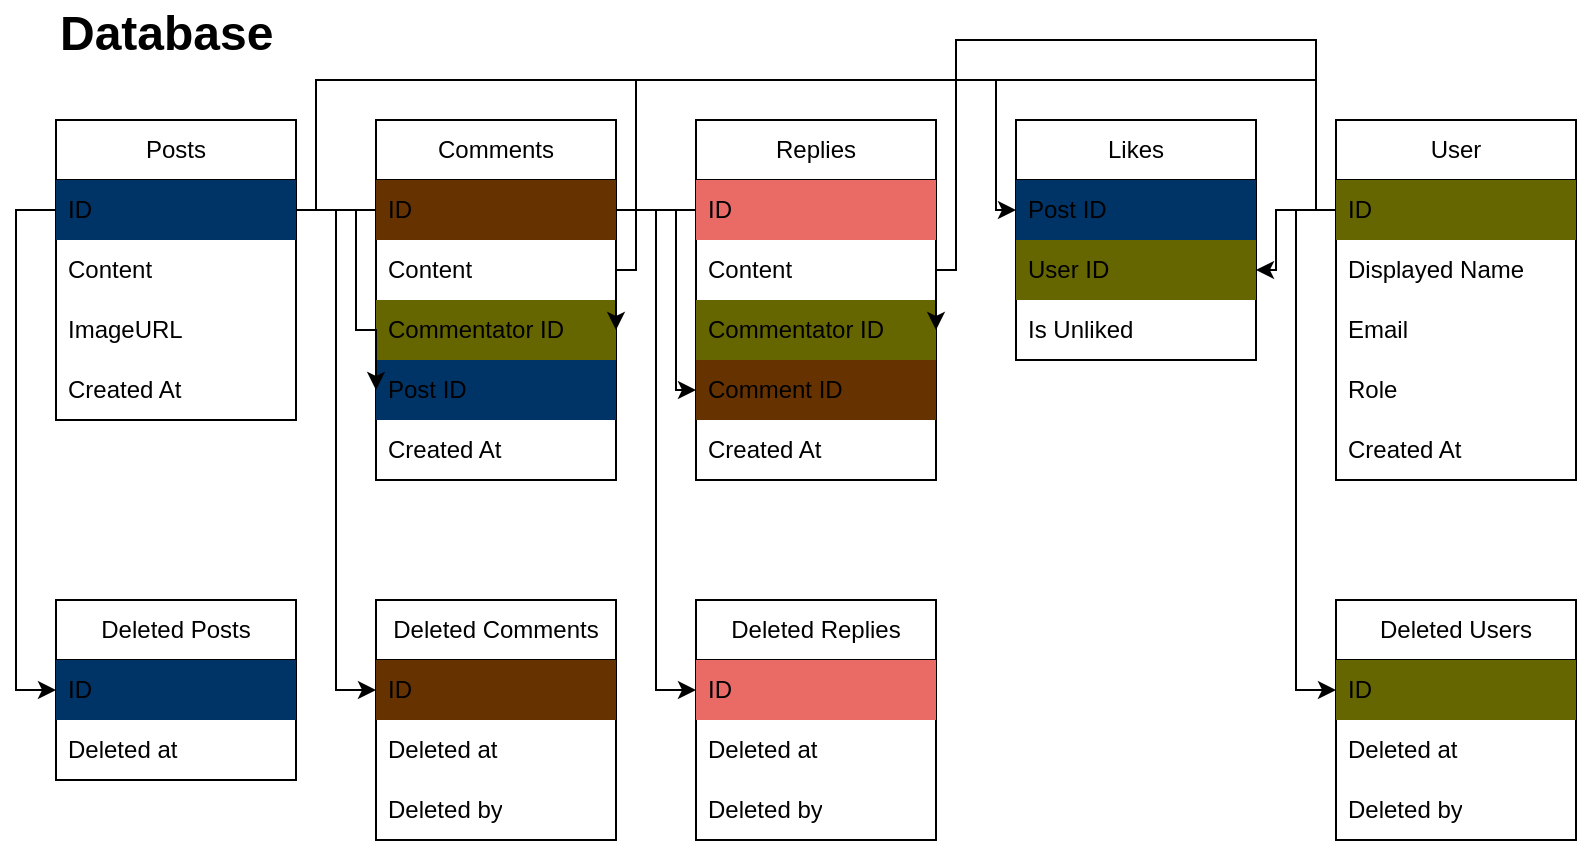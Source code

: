 <mxfile version="28.0.6" pages="5">
  <diagram name="Database" id="lS1SkwZhvc5w1W04Greb">
    <mxGraphModel dx="775" dy="1115" grid="1" gridSize="10" guides="1" tooltips="1" connect="1" arrows="1" fold="1" page="1" pageScale="1" pageWidth="827" pageHeight="1169" math="0" shadow="0">
      <root>
        <mxCell id="0" />
        <mxCell id="1" parent="0" />
        <mxCell id="aGvyWVEzZdPR47H7jwYI-5" value="&lt;h1 style=&quot;margin-top: 0px;&quot;&gt;Database&lt;/h1&gt;" style="text;html=1;whiteSpace=wrap;overflow=hidden;rounded=0;verticalAlign=middle;" parent="1" vertex="1">
          <mxGeometry x="40" y="40" width="600" height="30" as="geometry" />
        </mxCell>
        <mxCell id="aGvyWVEzZdPR47H7jwYI-27" value="Posts" style="swimlane;fontStyle=0;childLayout=stackLayout;horizontal=1;startSize=30;horizontalStack=0;resizeParent=1;resizeParentMax=0;resizeLast=0;collapsible=1;marginBottom=0;whiteSpace=wrap;html=1;" parent="1" vertex="1">
          <mxGeometry x="40" y="100" width="120" height="150" as="geometry">
            <mxRectangle x="40" y="100" width="70" height="30" as="alternateBounds" />
          </mxGeometry>
        </mxCell>
        <mxCell id="aGvyWVEzZdPR47H7jwYI-30" value="ID" style="text;strokeColor=none;fillColor=#003366;align=left;verticalAlign=middle;spacingLeft=4;spacingRight=4;overflow=hidden;points=[[0,0.5],[1,0.5]];portConstraint=eastwest;rotatable=0;whiteSpace=wrap;html=1;" parent="aGvyWVEzZdPR47H7jwYI-27" vertex="1">
          <mxGeometry y="30" width="120" height="30" as="geometry" />
        </mxCell>
        <mxCell id="aGvyWVEzZdPR47H7jwYI-28" value="Content" style="text;strokeColor=none;fillColor=none;align=left;verticalAlign=middle;spacingLeft=4;spacingRight=4;overflow=hidden;points=[[0,0.5],[1,0.5]];portConstraint=eastwest;rotatable=0;whiteSpace=wrap;html=1;" parent="aGvyWVEzZdPR47H7jwYI-27" vertex="1">
          <mxGeometry y="60" width="120" height="30" as="geometry" />
        </mxCell>
        <mxCell id="aGvyWVEzZdPR47H7jwYI-29" value="ImageURL" style="text;strokeColor=none;fillColor=none;align=left;verticalAlign=middle;spacingLeft=4;spacingRight=4;overflow=hidden;points=[[0,0.5],[1,0.5]];portConstraint=eastwest;rotatable=0;whiteSpace=wrap;html=1;" parent="aGvyWVEzZdPR47H7jwYI-27" vertex="1">
          <mxGeometry y="90" width="120" height="30" as="geometry" />
        </mxCell>
        <mxCell id="aGvyWVEzZdPR47H7jwYI-31" value="Created At" style="text;strokeColor=none;fillColor=none;align=left;verticalAlign=middle;spacingLeft=4;spacingRight=4;overflow=hidden;points=[[0,0.5],[1,0.5]];portConstraint=eastwest;rotatable=0;whiteSpace=wrap;html=1;" parent="aGvyWVEzZdPR47H7jwYI-27" vertex="1">
          <mxGeometry y="120" width="120" height="30" as="geometry" />
        </mxCell>
        <mxCell id="aGvyWVEzZdPR47H7jwYI-35" value="Comments" style="swimlane;fontStyle=0;childLayout=stackLayout;horizontal=1;startSize=30;horizontalStack=0;resizeParent=1;resizeParentMax=0;resizeLast=0;collapsible=1;marginBottom=0;whiteSpace=wrap;html=1;" parent="1" vertex="1">
          <mxGeometry x="200" y="100" width="120" height="180" as="geometry" />
        </mxCell>
        <mxCell id="aGvyWVEzZdPR47H7jwYI-36" value="ID" style="text;strokeColor=none;fillColor=#663300;align=left;verticalAlign=middle;spacingLeft=4;spacingRight=4;overflow=hidden;points=[[0,0.5],[1,0.5]];portConstraint=eastwest;rotatable=0;whiteSpace=wrap;html=1;" parent="aGvyWVEzZdPR47H7jwYI-35" vertex="1">
          <mxGeometry y="30" width="120" height="30" as="geometry" />
        </mxCell>
        <mxCell id="aGvyWVEzZdPR47H7jwYI-39" value="Content" style="text;strokeColor=none;fillColor=none;align=left;verticalAlign=middle;spacingLeft=4;spacingRight=4;overflow=hidden;points=[[0,0.5],[1,0.5]];portConstraint=eastwest;rotatable=0;whiteSpace=wrap;html=1;" parent="aGvyWVEzZdPR47H7jwYI-35" vertex="1">
          <mxGeometry y="60" width="120" height="30" as="geometry" />
        </mxCell>
        <mxCell id="aGvyWVEzZdPR47H7jwYI-37" value="Commentator ID" style="text;strokeColor=none;fillColor=#666600;align=left;verticalAlign=middle;spacingLeft=4;spacingRight=4;overflow=hidden;points=[[0,0.5],[1,0.5]];portConstraint=eastwest;rotatable=0;whiteSpace=wrap;html=1;" parent="aGvyWVEzZdPR47H7jwYI-35" vertex="1">
          <mxGeometry y="90" width="120" height="30" as="geometry" />
        </mxCell>
        <mxCell id="aGvyWVEzZdPR47H7jwYI-53" value="Post ID" style="text;strokeColor=none;fillColor=#003366;align=left;verticalAlign=middle;spacingLeft=4;spacingRight=4;overflow=hidden;points=[[0,0.5],[1,0.5]];portConstraint=eastwest;rotatable=0;whiteSpace=wrap;html=1;" parent="aGvyWVEzZdPR47H7jwYI-35" vertex="1">
          <mxGeometry y="120" width="120" height="30" as="geometry" />
        </mxCell>
        <mxCell id="aGvyWVEzZdPR47H7jwYI-38" value="Created At" style="text;strokeColor=none;fillColor=none;align=left;verticalAlign=middle;spacingLeft=4;spacingRight=4;overflow=hidden;points=[[0,0.5],[1,0.5]];portConstraint=eastwest;rotatable=0;whiteSpace=wrap;html=1;" parent="aGvyWVEzZdPR47H7jwYI-35" vertex="1">
          <mxGeometry y="150" width="120" height="30" as="geometry" />
        </mxCell>
        <mxCell id="aGvyWVEzZdPR47H7jwYI-42" value="Likes" style="swimlane;fontStyle=0;childLayout=stackLayout;horizontal=1;startSize=30;horizontalStack=0;resizeParent=1;resizeParentMax=0;resizeLast=0;collapsible=1;marginBottom=0;whiteSpace=wrap;html=1;" parent="1" vertex="1">
          <mxGeometry x="520" y="100" width="120" height="120" as="geometry" />
        </mxCell>
        <mxCell id="aGvyWVEzZdPR47H7jwYI-43" value="Post ID" style="text;strokeColor=none;fillColor=#003366;align=left;verticalAlign=middle;spacingLeft=4;spacingRight=4;overflow=hidden;points=[[0,0.5],[1,0.5]];portConstraint=eastwest;rotatable=0;whiteSpace=wrap;html=1;" parent="aGvyWVEzZdPR47H7jwYI-42" vertex="1">
          <mxGeometry y="30" width="120" height="30" as="geometry" />
        </mxCell>
        <mxCell id="aGvyWVEzZdPR47H7jwYI-44" value="User ID" style="text;strokeColor=none;fillColor=#666600;align=left;verticalAlign=middle;spacingLeft=4;spacingRight=4;overflow=hidden;points=[[0,0.5],[1,0.5]];portConstraint=eastwest;rotatable=0;whiteSpace=wrap;html=1;" parent="aGvyWVEzZdPR47H7jwYI-42" vertex="1">
          <mxGeometry y="60" width="120" height="30" as="geometry" />
        </mxCell>
        <mxCell id="IIL5odAdY3pTk1tK0avN-1" value="Is Unliked" style="text;strokeColor=none;fillColor=none;align=left;verticalAlign=middle;spacingLeft=4;spacingRight=4;overflow=hidden;points=[[0,0.5],[1,0.5]];portConstraint=eastwest;rotatable=0;whiteSpace=wrap;html=1;" vertex="1" parent="aGvyWVEzZdPR47H7jwYI-42">
          <mxGeometry y="90" width="120" height="30" as="geometry" />
        </mxCell>
        <mxCell id="aGvyWVEzZdPR47H7jwYI-54" value="User" style="swimlane;fontStyle=0;childLayout=stackLayout;horizontal=1;startSize=30;horizontalStack=0;resizeParent=1;resizeParentMax=0;resizeLast=0;collapsible=1;marginBottom=0;whiteSpace=wrap;html=1;" parent="1" vertex="1">
          <mxGeometry x="680" y="100" width="120" height="180" as="geometry" />
        </mxCell>
        <mxCell id="aGvyWVEzZdPR47H7jwYI-55" value="ID" style="text;strokeColor=none;fillColor=#666600;align=left;verticalAlign=middle;spacingLeft=4;spacingRight=4;overflow=hidden;points=[[0,0.5],[1,0.5]];portConstraint=eastwest;rotatable=0;whiteSpace=wrap;html=1;" parent="aGvyWVEzZdPR47H7jwYI-54" vertex="1">
          <mxGeometry y="30" width="120" height="30" as="geometry" />
        </mxCell>
        <mxCell id="aGvyWVEzZdPR47H7jwYI-56" value="Displayed Name" style="text;strokeColor=none;fillColor=none;align=left;verticalAlign=middle;spacingLeft=4;spacingRight=4;overflow=hidden;points=[[0,0.5],[1,0.5]];portConstraint=eastwest;rotatable=0;whiteSpace=wrap;html=1;" parent="aGvyWVEzZdPR47H7jwYI-54" vertex="1">
          <mxGeometry y="60" width="120" height="30" as="geometry" />
        </mxCell>
        <mxCell id="aGvyWVEzZdPR47H7jwYI-57" value="Email" style="text;strokeColor=none;fillColor=none;align=left;verticalAlign=middle;spacingLeft=4;spacingRight=4;overflow=hidden;points=[[0,0.5],[1,0.5]];portConstraint=eastwest;rotatable=0;whiteSpace=wrap;html=1;" parent="aGvyWVEzZdPR47H7jwYI-54" vertex="1">
          <mxGeometry y="90" width="120" height="30" as="geometry" />
        </mxCell>
        <mxCell id="aGvyWVEzZdPR47H7jwYI-61" value="Role" style="text;strokeColor=none;fillColor=none;align=left;verticalAlign=middle;spacingLeft=4;spacingRight=4;overflow=hidden;points=[[0,0.5],[1,0.5]];portConstraint=eastwest;rotatable=0;whiteSpace=wrap;html=1;" parent="aGvyWVEzZdPR47H7jwYI-54" vertex="1">
          <mxGeometry y="120" width="120" height="30" as="geometry" />
        </mxCell>
        <mxCell id="aGvyWVEzZdPR47H7jwYI-58" value="Created At" style="text;strokeColor=none;fillColor=none;align=left;verticalAlign=middle;spacingLeft=4;spacingRight=4;overflow=hidden;points=[[0,0.5],[1,0.5]];portConstraint=eastwest;rotatable=0;whiteSpace=wrap;html=1;" parent="aGvyWVEzZdPR47H7jwYI-54" vertex="1">
          <mxGeometry y="150" width="120" height="30" as="geometry" />
        </mxCell>
        <mxCell id="hHPJx4POnn2MsRqFJ801-1" value="Replies" style="swimlane;fontStyle=0;childLayout=stackLayout;horizontal=1;startSize=30;horizontalStack=0;resizeParent=1;resizeParentMax=0;resizeLast=0;collapsible=1;marginBottom=0;whiteSpace=wrap;html=1;" parent="1" vertex="1">
          <mxGeometry x="360" y="100" width="120" height="180" as="geometry" />
        </mxCell>
        <mxCell id="hHPJx4POnn2MsRqFJ801-2" value="ID" style="text;strokeColor=none;fillColor=#EA6B66;align=left;verticalAlign=middle;spacingLeft=4;spacingRight=4;overflow=hidden;points=[[0,0.5],[1,0.5]];portConstraint=eastwest;rotatable=0;whiteSpace=wrap;html=1;" parent="hHPJx4POnn2MsRqFJ801-1" vertex="1">
          <mxGeometry y="30" width="120" height="30" as="geometry" />
        </mxCell>
        <mxCell id="hHPJx4POnn2MsRqFJ801-6" value="Content" style="text;strokeColor=none;fillColor=none;align=left;verticalAlign=middle;spacingLeft=4;spacingRight=4;overflow=hidden;points=[[0,0.5],[1,0.5]];portConstraint=eastwest;rotatable=0;whiteSpace=wrap;html=1;" parent="hHPJx4POnn2MsRqFJ801-1" vertex="1">
          <mxGeometry y="60" width="120" height="30" as="geometry" />
        </mxCell>
        <mxCell id="hHPJx4POnn2MsRqFJ801-3" value="Commentator ID" style="text;strokeColor=none;fillColor=#666600;align=left;verticalAlign=middle;spacingLeft=4;spacingRight=4;overflow=hidden;points=[[0,0.5],[1,0.5]];portConstraint=eastwest;rotatable=0;whiteSpace=wrap;html=1;" parent="hHPJx4POnn2MsRqFJ801-1" vertex="1">
          <mxGeometry y="90" width="120" height="30" as="geometry" />
        </mxCell>
        <mxCell id="hHPJx4POnn2MsRqFJ801-8" value="Comment ID" style="text;strokeColor=none;fillColor=#663300;align=left;verticalAlign=middle;spacingLeft=4;spacingRight=4;overflow=hidden;points=[[0,0.5],[1,0.5]];portConstraint=eastwest;rotatable=0;whiteSpace=wrap;html=1;" parent="hHPJx4POnn2MsRqFJ801-1" vertex="1">
          <mxGeometry y="120" width="120" height="30" as="geometry" />
        </mxCell>
        <mxCell id="hHPJx4POnn2MsRqFJ801-5" value="Created At" style="text;strokeColor=none;fillColor=none;align=left;verticalAlign=middle;spacingLeft=4;spacingRight=4;overflow=hidden;points=[[0,0.5],[1,0.5]];portConstraint=eastwest;rotatable=0;whiteSpace=wrap;html=1;" parent="hHPJx4POnn2MsRqFJ801-1" vertex="1">
          <mxGeometry y="150" width="120" height="30" as="geometry" />
        </mxCell>
        <mxCell id="_I7dGMbjpx9c1ulARBsl-1" style="edgeStyle=orthogonalEdgeStyle;rounded=0;orthogonalLoop=1;jettySize=auto;html=1;exitX=1;exitY=0.5;exitDx=0;exitDy=0;entryX=0;entryY=0.5;entryDx=0;entryDy=0;" parent="1" source="aGvyWVEzZdPR47H7jwYI-30" target="aGvyWVEzZdPR47H7jwYI-53" edge="1">
          <mxGeometry relative="1" as="geometry">
            <Array as="points">
              <mxPoint x="190" y="145" />
              <mxPoint x="190" y="205" />
            </Array>
          </mxGeometry>
        </mxCell>
        <mxCell id="_I7dGMbjpx9c1ulARBsl-2" style="edgeStyle=orthogonalEdgeStyle;rounded=0;orthogonalLoop=1;jettySize=auto;html=1;entryX=0;entryY=0.5;entryDx=0;entryDy=0;" parent="1" source="aGvyWVEzZdPR47H7jwYI-36" target="hHPJx4POnn2MsRqFJ801-8" edge="1">
          <mxGeometry relative="1" as="geometry">
            <Array as="points">
              <mxPoint x="350" y="145" />
              <mxPoint x="350" y="235" />
            </Array>
          </mxGeometry>
        </mxCell>
        <mxCell id="_I7dGMbjpx9c1ulARBsl-4" style="edgeStyle=orthogonalEdgeStyle;rounded=0;orthogonalLoop=1;jettySize=auto;html=1;exitX=0;exitY=0.5;exitDx=0;exitDy=0;entryX=1;entryY=0.5;entryDx=0;entryDy=0;" parent="1" source="aGvyWVEzZdPR47H7jwYI-55" target="aGvyWVEzZdPR47H7jwYI-37" edge="1">
          <mxGeometry relative="1" as="geometry">
            <Array as="points">
              <mxPoint x="670" y="145" />
              <mxPoint x="670" y="80" />
              <mxPoint x="330" y="80" />
              <mxPoint x="330" y="175" />
            </Array>
          </mxGeometry>
        </mxCell>
        <mxCell id="_I7dGMbjpx9c1ulARBsl-5" style="edgeStyle=orthogonalEdgeStyle;rounded=0;orthogonalLoop=1;jettySize=auto;html=1;exitX=0;exitY=0.5;exitDx=0;exitDy=0;entryX=1;entryY=0.5;entryDx=0;entryDy=0;" parent="1" source="aGvyWVEzZdPR47H7jwYI-55" target="aGvyWVEzZdPR47H7jwYI-44" edge="1">
          <mxGeometry relative="1" as="geometry">
            <Array as="points">
              <mxPoint x="650" y="145" />
              <mxPoint x="650" y="175" />
            </Array>
          </mxGeometry>
        </mxCell>
        <mxCell id="_I7dGMbjpx9c1ulARBsl-6" style="edgeStyle=orthogonalEdgeStyle;rounded=0;orthogonalLoop=1;jettySize=auto;html=1;exitX=0;exitY=0.5;exitDx=0;exitDy=0;entryX=1;entryY=0.5;entryDx=0;entryDy=0;" parent="1" source="aGvyWVEzZdPR47H7jwYI-55" target="hHPJx4POnn2MsRqFJ801-3" edge="1">
          <mxGeometry relative="1" as="geometry">
            <Array as="points">
              <mxPoint x="670" y="145" />
              <mxPoint x="670" y="60" />
              <mxPoint x="490" y="60" />
              <mxPoint x="490" y="175" />
            </Array>
          </mxGeometry>
        </mxCell>
        <mxCell id="_I7dGMbjpx9c1ulARBsl-7" style="edgeStyle=orthogonalEdgeStyle;rounded=0;orthogonalLoop=1;jettySize=auto;html=1;" parent="1" source="aGvyWVEzZdPR47H7jwYI-30" target="aGvyWVEzZdPR47H7jwYI-43" edge="1">
          <mxGeometry relative="1" as="geometry">
            <Array as="points">
              <mxPoint x="170" y="145" />
              <mxPoint x="170" y="80" />
              <mxPoint x="510" y="80" />
              <mxPoint x="510" y="145" />
            </Array>
          </mxGeometry>
        </mxCell>
        <mxCell id="VHWnmDYu9IJoNQbauG38-1" value="Deleted Posts" style="swimlane;fontStyle=0;childLayout=stackLayout;horizontal=1;startSize=30;horizontalStack=0;resizeParent=1;resizeParentMax=0;resizeLast=0;collapsible=1;marginBottom=0;whiteSpace=wrap;html=1;" parent="1" vertex="1">
          <mxGeometry x="40" y="340" width="120" height="90" as="geometry">
            <mxRectangle x="40" y="100" width="70" height="30" as="alternateBounds" />
          </mxGeometry>
        </mxCell>
        <mxCell id="VHWnmDYu9IJoNQbauG38-2" value="ID" style="text;strokeColor=none;fillColor=#003366;align=left;verticalAlign=middle;spacingLeft=4;spacingRight=4;overflow=hidden;points=[[0,0.5],[1,0.5]];portConstraint=eastwest;rotatable=0;whiteSpace=wrap;html=1;" parent="VHWnmDYu9IJoNQbauG38-1" vertex="1">
          <mxGeometry y="30" width="120" height="30" as="geometry" />
        </mxCell>
        <mxCell id="VHWnmDYu9IJoNQbauG38-3" value="Deleted at" style="text;strokeColor=none;fillColor=none;align=left;verticalAlign=middle;spacingLeft=4;spacingRight=4;overflow=hidden;points=[[0,0.5],[1,0.5]];portConstraint=eastwest;rotatable=0;whiteSpace=wrap;html=1;" parent="VHWnmDYu9IJoNQbauG38-1" vertex="1">
          <mxGeometry y="60" width="120" height="30" as="geometry" />
        </mxCell>
        <mxCell id="VHWnmDYu9IJoNQbauG38-8" style="edgeStyle=orthogonalEdgeStyle;rounded=0;orthogonalLoop=1;jettySize=auto;html=1;entryX=0;entryY=0.5;entryDx=0;entryDy=0;" parent="1" source="aGvyWVEzZdPR47H7jwYI-30" target="VHWnmDYu9IJoNQbauG38-2" edge="1">
          <mxGeometry relative="1" as="geometry" />
        </mxCell>
        <mxCell id="VHWnmDYu9IJoNQbauG38-10" value="Deleted Comments" style="swimlane;fontStyle=0;childLayout=stackLayout;horizontal=1;startSize=30;horizontalStack=0;resizeParent=1;resizeParentMax=0;resizeLast=0;collapsible=1;marginBottom=0;whiteSpace=wrap;html=1;" parent="1" vertex="1">
          <mxGeometry x="200" y="340" width="120" height="120" as="geometry">
            <mxRectangle x="40" y="100" width="70" height="30" as="alternateBounds" />
          </mxGeometry>
        </mxCell>
        <mxCell id="VHWnmDYu9IJoNQbauG38-11" value="ID" style="text;strokeColor=none;fillColor=#663300;align=left;verticalAlign=middle;spacingLeft=4;spacingRight=4;overflow=hidden;points=[[0,0.5],[1,0.5]];portConstraint=eastwest;rotatable=0;whiteSpace=wrap;html=1;" parent="VHWnmDYu9IJoNQbauG38-10" vertex="1">
          <mxGeometry y="30" width="120" height="30" as="geometry" />
        </mxCell>
        <mxCell id="VHWnmDYu9IJoNQbauG38-12" value="Deleted at" style="text;strokeColor=none;fillColor=none;align=left;verticalAlign=middle;spacingLeft=4;spacingRight=4;overflow=hidden;points=[[0,0.5],[1,0.5]];portConstraint=eastwest;rotatable=0;whiteSpace=wrap;html=1;" parent="VHWnmDYu9IJoNQbauG38-10" vertex="1">
          <mxGeometry y="60" width="120" height="30" as="geometry" />
        </mxCell>
        <mxCell id="VHWnmDYu9IJoNQbauG38-13" value="Deleted by" style="text;strokeColor=none;fillColor=none;align=left;verticalAlign=middle;spacingLeft=4;spacingRight=4;overflow=hidden;points=[[0,0.5],[1,0.5]];portConstraint=eastwest;rotatable=0;whiteSpace=wrap;html=1;" parent="VHWnmDYu9IJoNQbauG38-10" vertex="1">
          <mxGeometry y="90" width="120" height="30" as="geometry" />
        </mxCell>
        <mxCell id="VHWnmDYu9IJoNQbauG38-15" value="Deleted Replies" style="swimlane;fontStyle=0;childLayout=stackLayout;horizontal=1;startSize=30;horizontalStack=0;resizeParent=1;resizeParentMax=0;resizeLast=0;collapsible=1;marginBottom=0;whiteSpace=wrap;html=1;" parent="1" vertex="1">
          <mxGeometry x="360" y="340" width="120" height="120" as="geometry">
            <mxRectangle x="40" y="100" width="70" height="30" as="alternateBounds" />
          </mxGeometry>
        </mxCell>
        <mxCell id="VHWnmDYu9IJoNQbauG38-16" value="ID" style="text;strokeColor=none;fillColor=#EA6B66;align=left;verticalAlign=middle;spacingLeft=4;spacingRight=4;overflow=hidden;points=[[0,0.5],[1,0.5]];portConstraint=eastwest;rotatable=0;whiteSpace=wrap;html=1;" parent="VHWnmDYu9IJoNQbauG38-15" vertex="1">
          <mxGeometry y="30" width="120" height="30" as="geometry" />
        </mxCell>
        <mxCell id="VHWnmDYu9IJoNQbauG38-17" value="Deleted at" style="text;strokeColor=none;fillColor=none;align=left;verticalAlign=middle;spacingLeft=4;spacingRight=4;overflow=hidden;points=[[0,0.5],[1,0.5]];portConstraint=eastwest;rotatable=0;whiteSpace=wrap;html=1;" parent="VHWnmDYu9IJoNQbauG38-15" vertex="1">
          <mxGeometry y="60" width="120" height="30" as="geometry" />
        </mxCell>
        <mxCell id="VHWnmDYu9IJoNQbauG38-18" value="Deleted by" style="text;strokeColor=none;fillColor=none;align=left;verticalAlign=middle;spacingLeft=4;spacingRight=4;overflow=hidden;points=[[0,0.5],[1,0.5]];portConstraint=eastwest;rotatable=0;whiteSpace=wrap;html=1;" parent="VHWnmDYu9IJoNQbauG38-15" vertex="1">
          <mxGeometry y="90" width="120" height="30" as="geometry" />
        </mxCell>
        <mxCell id="VHWnmDYu9IJoNQbauG38-20" value="Deleted Users" style="swimlane;fontStyle=0;childLayout=stackLayout;horizontal=1;startSize=30;horizontalStack=0;resizeParent=1;resizeParentMax=0;resizeLast=0;collapsible=1;marginBottom=0;whiteSpace=wrap;html=1;" parent="1" vertex="1">
          <mxGeometry x="680" y="340" width="120" height="120" as="geometry">
            <mxRectangle x="40" y="100" width="70" height="30" as="alternateBounds" />
          </mxGeometry>
        </mxCell>
        <mxCell id="VHWnmDYu9IJoNQbauG38-21" value="ID" style="text;strokeColor=none;fillColor=#666600;align=left;verticalAlign=middle;spacingLeft=4;spacingRight=4;overflow=hidden;points=[[0,0.5],[1,0.5]];portConstraint=eastwest;rotatable=0;whiteSpace=wrap;html=1;" parent="VHWnmDYu9IJoNQbauG38-20" vertex="1">
          <mxGeometry y="30" width="120" height="30" as="geometry" />
        </mxCell>
        <mxCell id="VHWnmDYu9IJoNQbauG38-22" value="Deleted at" style="text;strokeColor=none;fillColor=none;align=left;verticalAlign=middle;spacingLeft=4;spacingRight=4;overflow=hidden;points=[[0,0.5],[1,0.5]];portConstraint=eastwest;rotatable=0;whiteSpace=wrap;html=1;" parent="VHWnmDYu9IJoNQbauG38-20" vertex="1">
          <mxGeometry y="60" width="120" height="30" as="geometry" />
        </mxCell>
        <mxCell id="VHWnmDYu9IJoNQbauG38-23" value="Deleted by" style="text;strokeColor=none;fillColor=none;align=left;verticalAlign=middle;spacingLeft=4;spacingRight=4;overflow=hidden;points=[[0,0.5],[1,0.5]];portConstraint=eastwest;rotatable=0;whiteSpace=wrap;html=1;" parent="VHWnmDYu9IJoNQbauG38-20" vertex="1">
          <mxGeometry y="90" width="120" height="30" as="geometry" />
        </mxCell>
        <mxCell id="VHWnmDYu9IJoNQbauG38-25" style="edgeStyle=orthogonalEdgeStyle;rounded=0;orthogonalLoop=1;jettySize=auto;html=1;entryX=0;entryY=0.5;entryDx=0;entryDy=0;" parent="1" source="aGvyWVEzZdPR47H7jwYI-36" target="VHWnmDYu9IJoNQbauG38-11" edge="1">
          <mxGeometry relative="1" as="geometry" />
        </mxCell>
        <mxCell id="VHWnmDYu9IJoNQbauG38-26" style="edgeStyle=orthogonalEdgeStyle;rounded=0;orthogonalLoop=1;jettySize=auto;html=1;entryX=0;entryY=0.5;entryDx=0;entryDy=0;" parent="1" source="hHPJx4POnn2MsRqFJ801-2" target="VHWnmDYu9IJoNQbauG38-16" edge="1">
          <mxGeometry relative="1" as="geometry" />
        </mxCell>
        <mxCell id="VHWnmDYu9IJoNQbauG38-27" style="edgeStyle=orthogonalEdgeStyle;rounded=0;orthogonalLoop=1;jettySize=auto;html=1;entryX=0;entryY=0.5;entryDx=0;entryDy=0;" parent="1" source="aGvyWVEzZdPR47H7jwYI-55" target="VHWnmDYu9IJoNQbauG38-21" edge="1">
          <mxGeometry relative="1" as="geometry" />
        </mxCell>
      </root>
    </mxGraphModel>
  </diagram>
  <diagram id="YnUvAyRempdDBHHVQ3Vt" name="Models">
    <mxGraphModel dx="775" dy="1115" grid="1" gridSize="10" guides="1" tooltips="1" connect="1" arrows="1" fold="1" page="1" pageScale="1" pageWidth="827" pageHeight="1169" math="0" shadow="0">
      <root>
        <mxCell id="0" />
        <mxCell id="1" parent="0" />
        <mxCell id="jxEY71G2bno-JNMJACpe-1" value="&lt;h1 style=&quot;margin-top: 0px;&quot;&gt;Models&lt;/h1&gt;" style="text;html=1;whiteSpace=wrap;overflow=hidden;rounded=0;verticalAlign=middle;" parent="1" vertex="1">
          <mxGeometry x="40" y="40" width="600" height="30" as="geometry" />
        </mxCell>
        <mxCell id="jxEY71G2bno-JNMJACpe-2" value="Posts" style="swimlane;fontStyle=0;childLayout=stackLayout;horizontal=1;startSize=30;horizontalStack=0;resizeParent=1;resizeParentMax=0;resizeLast=0;collapsible=1;marginBottom=0;whiteSpace=wrap;html=1;" parent="1" vertex="1">
          <mxGeometry x="40" y="100" width="120" height="240" as="geometry">
            <mxRectangle x="40" y="100" width="70" height="30" as="alternateBounds" />
          </mxGeometry>
        </mxCell>
        <mxCell id="jxEY71G2bno-JNMJACpe-3" value="ID" style="text;strokeColor=none;fillColor=#660000;align=left;verticalAlign=middle;spacingLeft=4;spacingRight=4;overflow=hidden;points=[[0,0.5],[1,0.5]];portConstraint=eastwest;rotatable=0;whiteSpace=wrap;html=1;" parent="jxEY71G2bno-JNMJACpe-2" vertex="1">
          <mxGeometry y="30" width="120" height="30" as="geometry" />
        </mxCell>
        <mxCell id="jxEY71G2bno-JNMJACpe-4" value="Content" style="text;strokeColor=none;fillColor=none;align=left;verticalAlign=middle;spacingLeft=4;spacingRight=4;overflow=hidden;points=[[0,0.5],[1,0.5]];portConstraint=eastwest;rotatable=0;whiteSpace=wrap;html=1;" parent="jxEY71G2bno-JNMJACpe-2" vertex="1">
          <mxGeometry y="60" width="120" height="30" as="geometry" />
        </mxCell>
        <mxCell id="jxEY71G2bno-JNMJACpe-5" value="ImageURL" style="text;strokeColor=none;fillColor=none;align=left;verticalAlign=middle;spacingLeft=4;spacingRight=4;overflow=hidden;points=[[0,0.5],[1,0.5]];portConstraint=eastwest;rotatable=0;whiteSpace=wrap;html=1;" parent="jxEY71G2bno-JNMJACpe-2" vertex="1">
          <mxGeometry y="90" width="120" height="30" as="geometry" />
        </mxCell>
        <mxCell id="jxEY71G2bno-JNMJACpe-6" value="Created At" style="text;strokeColor=none;fillColor=none;align=left;verticalAlign=middle;spacingLeft=4;spacingRight=4;overflow=hidden;points=[[0,0.5],[1,0.5]];portConstraint=eastwest;rotatable=0;whiteSpace=wrap;html=1;" parent="jxEY71G2bno-JNMJACpe-2" vertex="1">
          <mxGeometry y="120" width="120" height="30" as="geometry" />
        </mxCell>
        <mxCell id="jxEY71G2bno-JNMJACpe-9" value="Num of Comments" style="text;strokeColor=none;fillColor=none;align=left;verticalAlign=middle;spacingLeft=4;spacingRight=4;overflow=hidden;points=[[0,0.5],[1,0.5]];portConstraint=eastwest;rotatable=0;whiteSpace=wrap;html=1;" parent="jxEY71G2bno-JNMJACpe-2" vertex="1">
          <mxGeometry y="150" width="120" height="30" as="geometry" />
        </mxCell>
        <mxCell id="jxEY71G2bno-JNMJACpe-8" value="Num of Likes" style="text;strokeColor=none;fillColor=none;align=left;verticalAlign=middle;spacingLeft=4;spacingRight=4;overflow=hidden;points=[[0,0.5],[1,0.5]];portConstraint=eastwest;rotatable=0;whiteSpace=wrap;html=1;" parent="jxEY71G2bno-JNMJACpe-2" vertex="1">
          <mxGeometry y="180" width="120" height="30" as="geometry" />
        </mxCell>
        <mxCell id="jxEY71G2bno-JNMJACpe-7" value="Is Liked" style="text;strokeColor=none;fillColor=none;align=left;verticalAlign=middle;spacingLeft=4;spacingRight=4;overflow=hidden;points=[[0,0.5],[1,0.5]];portConstraint=eastwest;rotatable=0;whiteSpace=wrap;html=1;" parent="jxEY71G2bno-JNMJACpe-2" vertex="1">
          <mxGeometry y="210" width="120" height="30" as="geometry" />
        </mxCell>
        <mxCell id="rBZ7Hlb6eC6bbscfmRM9-1" value="Comments" style="swimlane;fontStyle=0;childLayout=stackLayout;horizontal=1;startSize=30;horizontalStack=0;resizeParent=1;resizeParentMax=0;resizeLast=0;collapsible=1;marginBottom=0;whiteSpace=wrap;html=1;" vertex="1" parent="1">
          <mxGeometry x="200" y="100" width="120" height="210" as="geometry">
            <mxRectangle x="40" y="100" width="70" height="30" as="alternateBounds" />
          </mxGeometry>
        </mxCell>
        <mxCell id="rBZ7Hlb6eC6bbscfmRM9-2" value="ID" style="text;strokeColor=none;fillColor=#663300;align=left;verticalAlign=middle;spacingLeft=4;spacingRight=4;overflow=hidden;points=[[0,0.5],[1,0.5]];portConstraint=eastwest;rotatable=0;whiteSpace=wrap;html=1;" vertex="1" parent="rBZ7Hlb6eC6bbscfmRM9-1">
          <mxGeometry y="30" width="120" height="30" as="geometry" />
        </mxCell>
        <mxCell id="rBZ7Hlb6eC6bbscfmRM9-3" value="Content" style="text;strokeColor=none;fillColor=none;align=left;verticalAlign=middle;spacingLeft=4;spacingRight=4;overflow=hidden;points=[[0,0.5],[1,0.5]];portConstraint=eastwest;rotatable=0;whiteSpace=wrap;html=1;" vertex="1" parent="rBZ7Hlb6eC6bbscfmRM9-1">
          <mxGeometry y="60" width="120" height="30" as="geometry" />
        </mxCell>
        <mxCell id="HJ0Gnqr0-68yRSxBXef9-1" value="Post ID" style="text;strokeColor=none;fillColor=#660000;align=left;verticalAlign=middle;spacingLeft=4;spacingRight=4;overflow=hidden;points=[[0,0.5],[1,0.5]];portConstraint=eastwest;rotatable=0;whiteSpace=wrap;html=1;" vertex="1" parent="rBZ7Hlb6eC6bbscfmRM9-1">
          <mxGeometry y="90" width="120" height="30" as="geometry" />
        </mxCell>
        <mxCell id="HJ0Gnqr0-68yRSxBXef9-3" value="Commentator ID" style="text;strokeColor=none;fillColor=#666600;align=left;verticalAlign=middle;spacingLeft=4;spacingRight=4;overflow=hidden;points=[[0,0.5],[1,0.5]];portConstraint=eastwest;rotatable=0;whiteSpace=wrap;html=1;" vertex="1" parent="rBZ7Hlb6eC6bbscfmRM9-1">
          <mxGeometry y="120" width="120" height="30" as="geometry" />
        </mxCell>
        <mxCell id="rBZ7Hlb6eC6bbscfmRM9-5" value="Created At" style="text;strokeColor=none;fillColor=none;align=left;verticalAlign=middle;spacingLeft=4;spacingRight=4;overflow=hidden;points=[[0,0.5],[1,0.5]];portConstraint=eastwest;rotatable=0;whiteSpace=wrap;html=1;" vertex="1" parent="rBZ7Hlb6eC6bbscfmRM9-1">
          <mxGeometry y="150" width="120" height="30" as="geometry" />
        </mxCell>
        <mxCell id="rBZ7Hlb6eC6bbscfmRM9-6" value="Num of Replies" style="text;strokeColor=none;fillColor=none;align=left;verticalAlign=middle;spacingLeft=4;spacingRight=4;overflow=hidden;points=[[0,0.5],[1,0.5]];portConstraint=eastwest;rotatable=0;whiteSpace=wrap;html=1;" vertex="1" parent="rBZ7Hlb6eC6bbscfmRM9-1">
          <mxGeometry y="180" width="120" height="30" as="geometry" />
        </mxCell>
        <mxCell id="c0ejBdlvoZDWrPnIQrHr-1" value="Replies" style="swimlane;fontStyle=0;childLayout=stackLayout;horizontal=1;startSize=30;horizontalStack=0;resizeParent=1;resizeParentMax=0;resizeLast=0;collapsible=1;marginBottom=0;whiteSpace=wrap;html=1;" vertex="1" parent="1">
          <mxGeometry x="360" y="100" width="120" height="180" as="geometry" />
        </mxCell>
        <mxCell id="c0ejBdlvoZDWrPnIQrHr-2" value="ID" style="text;strokeColor=none;fillColor=none;align=left;verticalAlign=middle;spacingLeft=4;spacingRight=4;overflow=hidden;points=[[0,0.5],[1,0.5]];portConstraint=eastwest;rotatable=0;whiteSpace=wrap;html=1;" vertex="1" parent="c0ejBdlvoZDWrPnIQrHr-1">
          <mxGeometry y="30" width="120" height="30" as="geometry" />
        </mxCell>
        <mxCell id="c0ejBdlvoZDWrPnIQrHr-5" value="Content" style="text;strokeColor=none;fillColor=none;align=left;verticalAlign=middle;spacingLeft=4;spacingRight=4;overflow=hidden;points=[[0,0.5],[1,0.5]];portConstraint=eastwest;rotatable=0;whiteSpace=wrap;html=1;" vertex="1" parent="c0ejBdlvoZDWrPnIQrHr-1">
          <mxGeometry y="60" width="120" height="30" as="geometry" />
        </mxCell>
        <mxCell id="c0ejBdlvoZDWrPnIQrHr-4" value="Comment ID" style="text;strokeColor=none;fillColor=#663300;align=left;verticalAlign=middle;spacingLeft=4;spacingRight=4;overflow=hidden;points=[[0,0.5],[1,0.5]];portConstraint=eastwest;rotatable=0;whiteSpace=wrap;html=1;" vertex="1" parent="c0ejBdlvoZDWrPnIQrHr-1">
          <mxGeometry y="90" width="120" height="30" as="geometry" />
        </mxCell>
        <mxCell id="c0ejBdlvoZDWrPnIQrHr-3" value="Commentator ID" style="text;strokeColor=none;fillColor=#666600;align=left;verticalAlign=middle;spacingLeft=4;spacingRight=4;overflow=hidden;points=[[0,0.5],[1,0.5]];portConstraint=eastwest;rotatable=0;whiteSpace=wrap;html=1;" vertex="1" parent="c0ejBdlvoZDWrPnIQrHr-1">
          <mxGeometry y="120" width="120" height="30" as="geometry" />
        </mxCell>
        <mxCell id="c0ejBdlvoZDWrPnIQrHr-6" value="Created At" style="text;strokeColor=none;fillColor=none;align=left;verticalAlign=middle;spacingLeft=4;spacingRight=4;overflow=hidden;points=[[0,0.5],[1,0.5]];portConstraint=eastwest;rotatable=0;whiteSpace=wrap;html=1;" vertex="1" parent="c0ejBdlvoZDWrPnIQrHr-1">
          <mxGeometry y="150" width="120" height="30" as="geometry" />
        </mxCell>
      </root>
    </mxGraphModel>
  </diagram>
  <diagram id="wGL-uTAheGFIrogTyL3E" name="Endpoints">
    <mxGraphModel dx="775" dy="1114" grid="1" gridSize="10" guides="1" tooltips="1" connect="1" arrows="1" fold="1" page="1" pageScale="1" pageWidth="827" pageHeight="1169" math="0" shadow="0">
      <root>
        <mxCell id="0" />
        <mxCell id="1" parent="0" />
        <mxCell id="ntj2i30cRJHrBN7hvtpM-1" value="&lt;h1 style=&quot;margin-top: 0px;&quot;&gt;Endpoints&lt;/h1&gt;" style="text;html=1;whiteSpace=wrap;overflow=hidden;rounded=0;" parent="1" vertex="1">
          <mxGeometry x="40" y="40" width="180" height="30" as="geometry" />
        </mxCell>
        <mxCell id="ntj2i30cRJHrBN7hvtpM-2" value="" style="shape=table;startSize=0;container=1;collapsible=0;childLayout=tableLayout;" parent="1" vertex="1">
          <mxGeometry x="40" y="100" width="560" height="840" as="geometry" />
        </mxCell>
        <mxCell id="ntj2i30cRJHrBN7hvtpM-3" value="" style="shape=tableRow;horizontal=0;startSize=0;swimlaneHead=0;swimlaneBody=0;strokeColor=inherit;top=0;left=0;bottom=0;right=0;collapsible=0;dropTarget=0;fillColor=none;points=[[0,0.5],[1,0.5]];portConstraint=eastwest;" parent="ntj2i30cRJHrBN7hvtpM-2" vertex="1">
          <mxGeometry width="560" height="40" as="geometry" />
        </mxCell>
        <mxCell id="ntj2i30cRJHrBN7hvtpM-4" value="Method" style="shape=partialRectangle;html=1;whiteSpace=wrap;connectable=0;strokeColor=inherit;overflow=hidden;fillColor=light-dark(#242424,#242424);top=0;left=0;bottom=0;right=0;pointerEvents=1;spacingLeft=4;spacingRight=4;align=left;fontStyle=1" parent="ntj2i30cRJHrBN7hvtpM-3" vertex="1">
          <mxGeometry width="80" height="40" as="geometry">
            <mxRectangle width="80" height="40" as="alternateBounds" />
          </mxGeometry>
        </mxCell>
        <mxCell id="ntj2i30cRJHrBN7hvtpM-5" value="Endpoint" style="shape=partialRectangle;html=1;whiteSpace=wrap;connectable=0;strokeColor=inherit;overflow=hidden;fillColor=light-dark(#242424,#242424);top=0;left=0;bottom=0;right=0;pointerEvents=1;spacingLeft=4;spacingRight=4;align=left;fontStyle=1" parent="ntj2i30cRJHrBN7hvtpM-3" vertex="1">
          <mxGeometry x="80" width="160" height="40" as="geometry">
            <mxRectangle width="160" height="40" as="alternateBounds" />
          </mxGeometry>
        </mxCell>
        <mxCell id="ntj2i30cRJHrBN7hvtpM-6" value="Funcionality" style="shape=partialRectangle;html=1;whiteSpace=wrap;connectable=0;strokeColor=inherit;overflow=hidden;fillColor=light-dark(#242424,#242424);top=0;left=0;bottom=0;right=0;pointerEvents=1;spacingLeft=4;spacingRight=4;align=left;fontStyle=1" parent="ntj2i30cRJHrBN7hvtpM-3" vertex="1">
          <mxGeometry x="240" width="320" height="40" as="geometry">
            <mxRectangle width="320" height="40" as="alternateBounds" />
          </mxGeometry>
        </mxCell>
        <mxCell id="NvTL5torWdIhuVVUIdxV-13" style="shape=tableRow;horizontal=0;startSize=0;swimlaneHead=0;swimlaneBody=0;strokeColor=inherit;top=0;left=0;bottom=0;right=0;collapsible=0;dropTarget=0;fillColor=none;points=[[0,0.5],[1,0.5]];portConstraint=eastwest;" vertex="1" parent="ntj2i30cRJHrBN7hvtpM-2">
          <mxGeometry y="40" width="560" height="40" as="geometry" />
        </mxCell>
        <mxCell id="NvTL5torWdIhuVVUIdxV-14" value="Authorization" style="shape=partialRectangle;html=1;whiteSpace=wrap;connectable=0;strokeColor=inherit;overflow=hidden;fillColor=#1F1F1F;top=0;left=0;bottom=0;right=0;pointerEvents=1;spacingLeft=4;spacingRight=4;align=left;rowspan=1;colspan=3;fontStyle=1" vertex="1" parent="NvTL5torWdIhuVVUIdxV-13">
          <mxGeometry width="560" height="40" as="geometry">
            <mxRectangle width="80" height="40" as="alternateBounds" />
          </mxGeometry>
        </mxCell>
        <mxCell id="NvTL5torWdIhuVVUIdxV-15" style="shape=partialRectangle;html=1;whiteSpace=wrap;connectable=0;strokeColor=inherit;overflow=hidden;fillColor=none;top=0;left=0;bottom=0;right=0;pointerEvents=1;spacingLeft=4;spacingRight=4;align=left;" vertex="1" visible="0" parent="NvTL5torWdIhuVVUIdxV-13">
          <mxGeometry x="80" width="160" height="40" as="geometry">
            <mxRectangle width="160" height="40" as="alternateBounds" />
          </mxGeometry>
        </mxCell>
        <mxCell id="NvTL5torWdIhuVVUIdxV-16" style="shape=partialRectangle;html=1;whiteSpace=wrap;connectable=0;strokeColor=inherit;overflow=hidden;fillColor=none;top=0;left=0;bottom=0;right=0;pointerEvents=1;spacingLeft=4;spacingRight=4;align=left;" vertex="1" visible="0" parent="NvTL5torWdIhuVVUIdxV-13">
          <mxGeometry x="240" width="320" height="40" as="geometry">
            <mxRectangle width="320" height="40" as="alternateBounds" />
          </mxGeometry>
        </mxCell>
        <mxCell id="ntj2i30cRJHrBN7hvtpM-7" value="" style="shape=tableRow;horizontal=0;startSize=0;swimlaneHead=0;swimlaneBody=0;strokeColor=inherit;top=0;left=0;bottom=0;right=0;collapsible=0;dropTarget=0;fillColor=none;points=[[0,0.5],[1,0.5]];portConstraint=eastwest;" parent="ntj2i30cRJHrBN7hvtpM-2" vertex="1">
          <mxGeometry y="80" width="560" height="40" as="geometry" />
        </mxCell>
        <mxCell id="ntj2i30cRJHrBN7hvtpM-8" value="POST" style="shape=partialRectangle;html=1;whiteSpace=wrap;connectable=0;strokeColor=inherit;overflow=hidden;fillColor=none;top=0;left=0;bottom=0;right=0;pointerEvents=1;spacingLeft=4;spacingRight=4;align=left;" parent="ntj2i30cRJHrBN7hvtpM-7" vertex="1">
          <mxGeometry width="80" height="40" as="geometry">
            <mxRectangle width="80" height="40" as="alternateBounds" />
          </mxGeometry>
        </mxCell>
        <mxCell id="ntj2i30cRJHrBN7hvtpM-9" value="&amp;nbsp;/login" style="shape=partialRectangle;html=1;whiteSpace=wrap;connectable=0;strokeColor=inherit;overflow=hidden;fillColor=none;top=0;left=0;bottom=0;right=0;pointerEvents=1;spacingLeft=4;spacingRight=4;align=left;" parent="ntj2i30cRJHrBN7hvtpM-7" vertex="1">
          <mxGeometry x="80" width="160" height="40" as="geometry">
            <mxRectangle width="160" height="40" as="alternateBounds" />
          </mxGeometry>
        </mxCell>
        <mxCell id="ntj2i30cRJHrBN7hvtpM-10" value="Return JWT if credentials correct" style="shape=partialRectangle;html=1;whiteSpace=wrap;connectable=0;strokeColor=inherit;overflow=hidden;fillColor=none;top=0;left=0;bottom=0;right=0;pointerEvents=1;spacingLeft=4;spacingRight=4;align=left;" parent="ntj2i30cRJHrBN7hvtpM-7" vertex="1">
          <mxGeometry x="240" width="320" height="40" as="geometry">
            <mxRectangle width="320" height="40" as="alternateBounds" />
          </mxGeometry>
        </mxCell>
        <mxCell id="NvTL5torWdIhuVVUIdxV-17" style="shape=tableRow;horizontal=0;startSize=0;swimlaneHead=0;swimlaneBody=0;strokeColor=inherit;top=0;left=0;bottom=0;right=0;collapsible=0;dropTarget=0;fillColor=none;points=[[0,0.5],[1,0.5]];portConstraint=eastwest;" vertex="1" parent="ntj2i30cRJHrBN7hvtpM-2">
          <mxGeometry y="120" width="560" height="40" as="geometry" />
        </mxCell>
        <mxCell id="NvTL5torWdIhuVVUIdxV-18" value="Posts" style="shape=partialRectangle;html=1;whiteSpace=wrap;connectable=0;strokeColor=inherit;overflow=hidden;fillColor=#1F1F1F;top=0;left=0;bottom=0;right=0;pointerEvents=1;spacingLeft=4;spacingRight=4;align=left;rowspan=1;colspan=3;fontStyle=1" vertex="1" parent="NvTL5torWdIhuVVUIdxV-17">
          <mxGeometry width="560" height="40" as="geometry">
            <mxRectangle width="80" height="40" as="alternateBounds" />
          </mxGeometry>
        </mxCell>
        <mxCell id="NvTL5torWdIhuVVUIdxV-19" style="shape=partialRectangle;html=1;whiteSpace=wrap;connectable=0;strokeColor=inherit;overflow=hidden;fillColor=none;top=0;left=0;bottom=0;right=0;pointerEvents=1;spacingLeft=4;spacingRight=4;align=left;" vertex="1" visible="0" parent="NvTL5torWdIhuVVUIdxV-17">
          <mxGeometry x="80" width="160" height="40" as="geometry">
            <mxRectangle width="160" height="40" as="alternateBounds" />
          </mxGeometry>
        </mxCell>
        <mxCell id="NvTL5torWdIhuVVUIdxV-20" style="shape=partialRectangle;html=1;whiteSpace=wrap;connectable=0;strokeColor=inherit;overflow=hidden;fillColor=none;top=0;left=0;bottom=0;right=0;pointerEvents=1;spacingLeft=4;spacingRight=4;align=left;" vertex="1" visible="0" parent="NvTL5torWdIhuVVUIdxV-17">
          <mxGeometry x="240" width="320" height="40" as="geometry">
            <mxRectangle width="320" height="40" as="alternateBounds" />
          </mxGeometry>
        </mxCell>
        <mxCell id="ntj2i30cRJHrBN7hvtpM-15" style="shape=tableRow;horizontal=0;startSize=0;swimlaneHead=0;swimlaneBody=0;strokeColor=inherit;top=0;left=0;bottom=0;right=0;collapsible=0;dropTarget=0;fillColor=none;points=[[0,0.5],[1,0.5]];portConstraint=eastwest;" parent="ntj2i30cRJHrBN7hvtpM-2" vertex="1">
          <mxGeometry y="160" width="560" height="40" as="geometry" />
        </mxCell>
        <mxCell id="ntj2i30cRJHrBN7hvtpM-16" value="POST" style="shape=partialRectangle;html=1;whiteSpace=wrap;connectable=0;strokeColor=inherit;overflow=hidden;fillColor=none;top=0;left=0;bottom=0;right=0;pointerEvents=1;spacingLeft=4;spacingRight=4;align=left;" parent="ntj2i30cRJHrBN7hvtpM-15" vertex="1">
          <mxGeometry width="80" height="40" as="geometry">
            <mxRectangle width="80" height="40" as="alternateBounds" />
          </mxGeometry>
        </mxCell>
        <mxCell id="ntj2i30cRJHrBN7hvtpM-17" value="/post" style="shape=partialRectangle;html=1;whiteSpace=wrap;connectable=0;strokeColor=inherit;overflow=hidden;fillColor=none;top=0;left=0;bottom=0;right=0;pointerEvents=1;spacingLeft=4;spacingRight=4;align=left;" parent="ntj2i30cRJHrBN7hvtpM-15" vertex="1">
          <mxGeometry x="80" width="160" height="40" as="geometry">
            <mxRectangle width="160" height="40" as="alternateBounds" />
          </mxGeometry>
        </mxCell>
        <mxCell id="ntj2i30cRJHrBN7hvtpM-18" value="Create a new post with specified text and image" style="shape=partialRectangle;html=1;whiteSpace=wrap;connectable=0;strokeColor=inherit;overflow=hidden;fillColor=none;top=0;left=0;bottom=0;right=0;pointerEvents=1;spacingLeft=4;spacingRight=4;align=left;" parent="ntj2i30cRJHrBN7hvtpM-15" vertex="1">
          <mxGeometry x="240" width="320" height="40" as="geometry">
            <mxRectangle width="320" height="40" as="alternateBounds" />
          </mxGeometry>
        </mxCell>
        <mxCell id="NvTL5torWdIhuVVUIdxV-1" style="shape=tableRow;horizontal=0;startSize=0;swimlaneHead=0;swimlaneBody=0;strokeColor=inherit;top=0;left=0;bottom=0;right=0;collapsible=0;dropTarget=0;fillColor=none;points=[[0,0.5],[1,0.5]];portConstraint=eastwest;" vertex="1" parent="ntj2i30cRJHrBN7hvtpM-2">
          <mxGeometry y="200" width="560" height="40" as="geometry" />
        </mxCell>
        <mxCell id="NvTL5torWdIhuVVUIdxV-2" value="PUT" style="shape=partialRectangle;html=1;whiteSpace=wrap;connectable=0;strokeColor=inherit;overflow=hidden;fillColor=none;top=0;left=0;bottom=0;right=0;pointerEvents=1;spacingLeft=4;spacingRight=4;align=left;" vertex="1" parent="NvTL5torWdIhuVVUIdxV-1">
          <mxGeometry width="80" height="40" as="geometry">
            <mxRectangle width="80" height="40" as="alternateBounds" />
          </mxGeometry>
        </mxCell>
        <mxCell id="NvTL5torWdIhuVVUIdxV-3" value="/post/:id" style="shape=partialRectangle;html=1;whiteSpace=wrap;connectable=0;strokeColor=inherit;overflow=hidden;fillColor=none;top=0;left=0;bottom=0;right=0;pointerEvents=1;spacingLeft=4;spacingRight=4;align=left;" vertex="1" parent="NvTL5torWdIhuVVUIdxV-1">
          <mxGeometry x="80" width="160" height="40" as="geometry">
            <mxRectangle width="160" height="40" as="alternateBounds" />
          </mxGeometry>
        </mxCell>
        <mxCell id="NvTL5torWdIhuVVUIdxV-4" value="Edit post content" style="shape=partialRectangle;html=1;whiteSpace=wrap;connectable=0;strokeColor=inherit;overflow=hidden;fillColor=none;top=0;left=0;bottom=0;right=0;pointerEvents=1;spacingLeft=4;spacingRight=4;align=left;" vertex="1" parent="NvTL5torWdIhuVVUIdxV-1">
          <mxGeometry x="240" width="320" height="40" as="geometry">
            <mxRectangle width="320" height="40" as="alternateBounds" />
          </mxGeometry>
        </mxCell>
        <mxCell id="NvTL5torWdIhuVVUIdxV-9" style="shape=tableRow;horizontal=0;startSize=0;swimlaneHead=0;swimlaneBody=0;strokeColor=inherit;top=0;left=0;bottom=0;right=0;collapsible=0;dropTarget=0;fillColor=none;points=[[0,0.5],[1,0.5]];portConstraint=eastwest;" vertex="1" parent="ntj2i30cRJHrBN7hvtpM-2">
          <mxGeometry y="240" width="560" height="40" as="geometry" />
        </mxCell>
        <mxCell id="NvTL5torWdIhuVVUIdxV-10" value="PUT" style="shape=partialRectangle;html=1;whiteSpace=wrap;connectable=0;strokeColor=inherit;overflow=hidden;fillColor=none;top=0;left=0;bottom=0;right=0;pointerEvents=1;spacingLeft=4;spacingRight=4;align=left;" vertex="1" parent="NvTL5torWdIhuVVUIdxV-9">
          <mxGeometry width="80" height="40" as="geometry">
            <mxRectangle width="80" height="40" as="alternateBounds" />
          </mxGeometry>
        </mxCell>
        <mxCell id="NvTL5torWdIhuVVUIdxV-11" value="/post/delete/:id" style="shape=partialRectangle;html=1;whiteSpace=wrap;connectable=0;strokeColor=inherit;overflow=hidden;fillColor=none;top=0;left=0;bottom=0;right=0;pointerEvents=1;spacingLeft=4;spacingRight=4;align=left;" vertex="1" parent="NvTL5torWdIhuVVUIdxV-9">
          <mxGeometry x="80" width="160" height="40" as="geometry">
            <mxRectangle width="160" height="40" as="alternateBounds" />
          </mxGeometry>
        </mxCell>
        <mxCell id="NvTL5torWdIhuVVUIdxV-12" value="Mark specified post as deleted" style="shape=partialRectangle;html=1;whiteSpace=wrap;connectable=0;strokeColor=inherit;overflow=hidden;fillColor=none;top=0;left=0;bottom=0;right=0;pointerEvents=1;spacingLeft=4;spacingRight=4;align=left;" vertex="1" parent="NvTL5torWdIhuVVUIdxV-9">
          <mxGeometry x="240" width="320" height="40" as="geometry">
            <mxRectangle width="320" height="40" as="alternateBounds" />
          </mxGeometry>
        </mxCell>
        <mxCell id="NvTL5torWdIhuVVUIdxV-21" style="shape=tableRow;horizontal=0;startSize=0;swimlaneHead=0;swimlaneBody=0;strokeColor=inherit;top=0;left=0;bottom=0;right=0;collapsible=0;dropTarget=0;fillColor=none;points=[[0,0.5],[1,0.5]];portConstraint=eastwest;" vertex="1" parent="ntj2i30cRJHrBN7hvtpM-2">
          <mxGeometry y="280" width="560" height="40" as="geometry" />
        </mxCell>
        <mxCell id="NvTL5torWdIhuVVUIdxV-22" value="Comments" style="shape=partialRectangle;html=1;whiteSpace=wrap;connectable=0;strokeColor=inherit;overflow=hidden;fillColor=#1F1F1F;top=0;left=0;bottom=0;right=0;pointerEvents=1;spacingLeft=4;spacingRight=4;align=left;rowspan=1;colspan=3;fontStyle=1" vertex="1" parent="NvTL5torWdIhuVVUIdxV-21">
          <mxGeometry width="560" height="40" as="geometry">
            <mxRectangle width="80" height="40" as="alternateBounds" />
          </mxGeometry>
        </mxCell>
        <mxCell id="NvTL5torWdIhuVVUIdxV-23" style="shape=partialRectangle;html=1;whiteSpace=wrap;connectable=0;strokeColor=inherit;overflow=hidden;fillColor=none;top=0;left=0;bottom=0;right=0;pointerEvents=1;spacingLeft=4;spacingRight=4;align=left;" vertex="1" visible="0" parent="NvTL5torWdIhuVVUIdxV-21">
          <mxGeometry x="80" width="160" height="40" as="geometry">
            <mxRectangle width="160" height="40" as="alternateBounds" />
          </mxGeometry>
        </mxCell>
        <mxCell id="NvTL5torWdIhuVVUIdxV-24" style="shape=partialRectangle;html=1;whiteSpace=wrap;connectable=0;strokeColor=inherit;overflow=hidden;fillColor=none;top=0;left=0;bottom=0;right=0;pointerEvents=1;spacingLeft=4;spacingRight=4;align=left;" vertex="1" visible="0" parent="NvTL5torWdIhuVVUIdxV-21">
          <mxGeometry x="240" width="320" height="40" as="geometry">
            <mxRectangle width="320" height="40" as="alternateBounds" />
          </mxGeometry>
        </mxCell>
        <mxCell id="ntj2i30cRJHrBN7hvtpM-19" style="shape=tableRow;horizontal=0;startSize=0;swimlaneHead=0;swimlaneBody=0;strokeColor=inherit;top=0;left=0;bottom=0;right=0;collapsible=0;dropTarget=0;fillColor=none;points=[[0,0.5],[1,0.5]];portConstraint=eastwest;" parent="ntj2i30cRJHrBN7hvtpM-2" vertex="1">
          <mxGeometry y="320" width="560" height="40" as="geometry" />
        </mxCell>
        <mxCell id="ntj2i30cRJHrBN7hvtpM-20" value="POST" style="shape=partialRectangle;html=1;whiteSpace=wrap;connectable=0;strokeColor=inherit;overflow=hidden;fillColor=none;top=0;left=0;bottom=0;right=0;pointerEvents=1;spacingLeft=4;spacingRight=4;align=left;" parent="ntj2i30cRJHrBN7hvtpM-19" vertex="1">
          <mxGeometry width="80" height="40" as="geometry">
            <mxRectangle width="80" height="40" as="alternateBounds" />
          </mxGeometry>
        </mxCell>
        <mxCell id="ntj2i30cRJHrBN7hvtpM-21" value="/comment" style="shape=partialRectangle;html=1;whiteSpace=wrap;connectable=0;strokeColor=inherit;overflow=hidden;fillColor=none;top=0;left=0;bottom=0;right=0;pointerEvents=1;spacingLeft=4;spacingRight=4;align=left;" parent="ntj2i30cRJHrBN7hvtpM-19" vertex="1">
          <mxGeometry x="80" width="160" height="40" as="geometry">
            <mxRectangle width="160" height="40" as="alternateBounds" />
          </mxGeometry>
        </mxCell>
        <mxCell id="ntj2i30cRJHrBN7hvtpM-22" value="Create a new comment with specified text" style="shape=partialRectangle;html=1;whiteSpace=wrap;connectable=0;strokeColor=inherit;overflow=hidden;fillColor=none;top=0;left=0;bottom=0;right=0;pointerEvents=1;spacingLeft=4;spacingRight=4;align=left;" parent="ntj2i30cRJHrBN7hvtpM-19" vertex="1">
          <mxGeometry x="240" width="320" height="40" as="geometry">
            <mxRectangle width="320" height="40" as="alternateBounds" />
          </mxGeometry>
        </mxCell>
        <mxCell id="NvTL5torWdIhuVVUIdxV-33" style="shape=tableRow;horizontal=0;startSize=0;swimlaneHead=0;swimlaneBody=0;strokeColor=inherit;top=0;left=0;bottom=0;right=0;collapsible=0;dropTarget=0;fillColor=none;points=[[0,0.5],[1,0.5]];portConstraint=eastwest;" vertex="1" parent="ntj2i30cRJHrBN7hvtpM-2">
          <mxGeometry y="360" width="560" height="40" as="geometry" />
        </mxCell>
        <mxCell id="NvTL5torWdIhuVVUIdxV-34" value="PUT" style="shape=partialRectangle;html=1;whiteSpace=wrap;connectable=0;strokeColor=inherit;overflow=hidden;fillColor=none;top=0;left=0;bottom=0;right=0;pointerEvents=1;spacingLeft=4;spacingRight=4;align=left;" vertex="1" parent="NvTL5torWdIhuVVUIdxV-33">
          <mxGeometry width="80" height="40" as="geometry">
            <mxRectangle width="80" height="40" as="alternateBounds" />
          </mxGeometry>
        </mxCell>
        <mxCell id="NvTL5torWdIhuVVUIdxV-35" value="/comment/:id" style="shape=partialRectangle;html=1;whiteSpace=wrap;connectable=0;strokeColor=inherit;overflow=hidden;fillColor=none;top=0;left=0;bottom=0;right=0;pointerEvents=1;spacingLeft=4;spacingRight=4;align=left;" vertex="1" parent="NvTL5torWdIhuVVUIdxV-33">
          <mxGeometry x="80" width="160" height="40" as="geometry">
            <mxRectangle width="160" height="40" as="alternateBounds" />
          </mxGeometry>
        </mxCell>
        <mxCell id="NvTL5torWdIhuVVUIdxV-36" value="Edit comment&amp;nbsp;content" style="shape=partialRectangle;html=1;whiteSpace=wrap;connectable=0;strokeColor=inherit;overflow=hidden;fillColor=none;top=0;left=0;bottom=0;right=0;pointerEvents=1;spacingLeft=4;spacingRight=4;align=left;" vertex="1" parent="NvTL5torWdIhuVVUIdxV-33">
          <mxGeometry x="240" width="320" height="40" as="geometry">
            <mxRectangle width="320" height="40" as="alternateBounds" />
          </mxGeometry>
        </mxCell>
        <mxCell id="NvTL5torWdIhuVVUIdxV-29" style="shape=tableRow;horizontal=0;startSize=0;swimlaneHead=0;swimlaneBody=0;strokeColor=inherit;top=0;left=0;bottom=0;right=0;collapsible=0;dropTarget=0;fillColor=none;points=[[0,0.5],[1,0.5]];portConstraint=eastwest;" vertex="1" parent="ntj2i30cRJHrBN7hvtpM-2">
          <mxGeometry y="400" width="560" height="40" as="geometry" />
        </mxCell>
        <mxCell id="NvTL5torWdIhuVVUIdxV-30" value="PUT" style="shape=partialRectangle;html=1;whiteSpace=wrap;connectable=0;strokeColor=inherit;overflow=hidden;fillColor=none;top=0;left=0;bottom=0;right=0;pointerEvents=1;spacingLeft=4;spacingRight=4;align=left;" vertex="1" parent="NvTL5torWdIhuVVUIdxV-29">
          <mxGeometry width="80" height="40" as="geometry">
            <mxRectangle width="80" height="40" as="alternateBounds" />
          </mxGeometry>
        </mxCell>
        <mxCell id="NvTL5torWdIhuVVUIdxV-31" value="/comment/delete/:id" style="shape=partialRectangle;html=1;whiteSpace=wrap;connectable=0;strokeColor=inherit;overflow=hidden;fillColor=none;top=0;left=0;bottom=0;right=0;pointerEvents=1;spacingLeft=4;spacingRight=4;align=left;" vertex="1" parent="NvTL5torWdIhuVVUIdxV-29">
          <mxGeometry x="80" width="160" height="40" as="geometry">
            <mxRectangle width="160" height="40" as="alternateBounds" />
          </mxGeometry>
        </mxCell>
        <mxCell id="NvTL5torWdIhuVVUIdxV-32" value="Mark specified comment as deleted" style="shape=partialRectangle;html=1;whiteSpace=wrap;connectable=0;strokeColor=inherit;overflow=hidden;fillColor=none;top=0;left=0;bottom=0;right=0;pointerEvents=1;spacingLeft=4;spacingRight=4;align=left;" vertex="1" parent="NvTL5torWdIhuVVUIdxV-29">
          <mxGeometry x="240" width="320" height="40" as="geometry">
            <mxRectangle width="320" height="40" as="alternateBounds" />
          </mxGeometry>
        </mxCell>
        <mxCell id="NvTL5torWdIhuVVUIdxV-25" style="shape=tableRow;horizontal=0;startSize=0;swimlaneHead=0;swimlaneBody=0;strokeColor=inherit;top=0;left=0;bottom=0;right=0;collapsible=0;dropTarget=0;fillColor=none;points=[[0,0.5],[1,0.5]];portConstraint=eastwest;" vertex="1" parent="ntj2i30cRJHrBN7hvtpM-2">
          <mxGeometry y="440" width="560" height="40" as="geometry" />
        </mxCell>
        <mxCell id="NvTL5torWdIhuVVUIdxV-26" value="Replies" style="shape=partialRectangle;html=1;whiteSpace=wrap;connectable=0;strokeColor=inherit;overflow=hidden;fillColor=#1F1F1F;top=0;left=0;bottom=0;right=0;pointerEvents=1;spacingLeft=4;spacingRight=4;align=left;rowspan=1;colspan=3;fontStyle=1" vertex="1" parent="NvTL5torWdIhuVVUIdxV-25">
          <mxGeometry width="560" height="40" as="geometry">
            <mxRectangle width="80" height="40" as="alternateBounds" />
          </mxGeometry>
        </mxCell>
        <mxCell id="NvTL5torWdIhuVVUIdxV-27" style="shape=partialRectangle;html=1;whiteSpace=wrap;connectable=0;strokeColor=inherit;overflow=hidden;fillColor=none;top=0;left=0;bottom=0;right=0;pointerEvents=1;spacingLeft=4;spacingRight=4;align=left;" vertex="1" visible="0" parent="NvTL5torWdIhuVVUIdxV-25">
          <mxGeometry x="80" width="160" height="40" as="geometry">
            <mxRectangle width="160" height="40" as="alternateBounds" />
          </mxGeometry>
        </mxCell>
        <mxCell id="NvTL5torWdIhuVVUIdxV-28" style="shape=partialRectangle;html=1;whiteSpace=wrap;connectable=0;strokeColor=inherit;overflow=hidden;fillColor=none;top=0;left=0;bottom=0;right=0;pointerEvents=1;spacingLeft=4;spacingRight=4;align=left;" vertex="1" visible="0" parent="NvTL5torWdIhuVVUIdxV-25">
          <mxGeometry x="240" width="320" height="40" as="geometry">
            <mxRectangle width="320" height="40" as="alternateBounds" />
          </mxGeometry>
        </mxCell>
        <mxCell id="uuFg3h_BFk1Z2fAZqsXT-5" style="shape=tableRow;horizontal=0;startSize=0;swimlaneHead=0;swimlaneBody=0;strokeColor=inherit;top=0;left=0;bottom=0;right=0;collapsible=0;dropTarget=0;fillColor=none;points=[[0,0.5],[1,0.5]];portConstraint=eastwest;" parent="ntj2i30cRJHrBN7hvtpM-2" vertex="1">
          <mxGeometry y="480" width="560" height="40" as="geometry" />
        </mxCell>
        <mxCell id="uuFg3h_BFk1Z2fAZqsXT-6" value="POST" style="shape=partialRectangle;html=1;whiteSpace=wrap;connectable=0;strokeColor=inherit;overflow=hidden;fillColor=none;top=0;left=0;bottom=0;right=0;pointerEvents=1;spacingLeft=4;spacingRight=4;align=left;" parent="uuFg3h_BFk1Z2fAZqsXT-5" vertex="1">
          <mxGeometry width="80" height="40" as="geometry">
            <mxRectangle width="80" height="40" as="alternateBounds" />
          </mxGeometry>
        </mxCell>
        <mxCell id="uuFg3h_BFk1Z2fAZqsXT-7" value="/reply" style="shape=partialRectangle;html=1;whiteSpace=wrap;connectable=0;strokeColor=inherit;overflow=hidden;fillColor=none;top=0;left=0;bottom=0;right=0;pointerEvents=1;spacingLeft=4;spacingRight=4;align=left;" parent="uuFg3h_BFk1Z2fAZqsXT-5" vertex="1">
          <mxGeometry x="80" width="160" height="40" as="geometry">
            <mxRectangle width="160" height="40" as="alternateBounds" />
          </mxGeometry>
        </mxCell>
        <mxCell id="uuFg3h_BFk1Z2fAZqsXT-8" value="Create a new reply to comment with specified text" style="shape=partialRectangle;html=1;whiteSpace=wrap;connectable=0;strokeColor=inherit;overflow=hidden;fillColor=none;top=0;left=0;bottom=0;right=0;pointerEvents=1;spacingLeft=4;spacingRight=4;align=left;" parent="uuFg3h_BFk1Z2fAZqsXT-5" vertex="1">
          <mxGeometry x="240" width="320" height="40" as="geometry">
            <mxRectangle width="320" height="40" as="alternateBounds" />
          </mxGeometry>
        </mxCell>
        <mxCell id="NvTL5torWdIhuVVUIdxV-41" style="shape=tableRow;horizontal=0;startSize=0;swimlaneHead=0;swimlaneBody=0;strokeColor=inherit;top=0;left=0;bottom=0;right=0;collapsible=0;dropTarget=0;fillColor=none;points=[[0,0.5],[1,0.5]];portConstraint=eastwest;" vertex="1" parent="ntj2i30cRJHrBN7hvtpM-2">
          <mxGeometry y="520" width="560" height="40" as="geometry" />
        </mxCell>
        <mxCell id="NvTL5torWdIhuVVUIdxV-42" value="PUT" style="shape=partialRectangle;html=1;whiteSpace=wrap;connectable=0;strokeColor=inherit;overflow=hidden;fillColor=none;top=0;left=0;bottom=0;right=0;pointerEvents=1;spacingLeft=4;spacingRight=4;align=left;" vertex="1" parent="NvTL5torWdIhuVVUIdxV-41">
          <mxGeometry width="80" height="40" as="geometry">
            <mxRectangle width="80" height="40" as="alternateBounds" />
          </mxGeometry>
        </mxCell>
        <mxCell id="NvTL5torWdIhuVVUIdxV-43" value="/reply/:id" style="shape=partialRectangle;html=1;whiteSpace=wrap;connectable=0;strokeColor=inherit;overflow=hidden;fillColor=none;top=0;left=0;bottom=0;right=0;pointerEvents=1;spacingLeft=4;spacingRight=4;align=left;" vertex="1" parent="NvTL5torWdIhuVVUIdxV-41">
          <mxGeometry x="80" width="160" height="40" as="geometry">
            <mxRectangle width="160" height="40" as="alternateBounds" />
          </mxGeometry>
        </mxCell>
        <mxCell id="NvTL5torWdIhuVVUIdxV-44" value="Edit reply&amp;nbsp;content" style="shape=partialRectangle;html=1;whiteSpace=wrap;connectable=0;strokeColor=inherit;overflow=hidden;fillColor=none;top=0;left=0;bottom=0;right=0;pointerEvents=1;spacingLeft=4;spacingRight=4;align=left;" vertex="1" parent="NvTL5torWdIhuVVUIdxV-41">
          <mxGeometry x="240" width="320" height="40" as="geometry">
            <mxRectangle width="320" height="40" as="alternateBounds" />
          </mxGeometry>
        </mxCell>
        <mxCell id="NvTL5torWdIhuVVUIdxV-37" style="shape=tableRow;horizontal=0;startSize=0;swimlaneHead=0;swimlaneBody=0;strokeColor=inherit;top=0;left=0;bottom=0;right=0;collapsible=0;dropTarget=0;fillColor=none;points=[[0,0.5],[1,0.5]];portConstraint=eastwest;" vertex="1" parent="ntj2i30cRJHrBN7hvtpM-2">
          <mxGeometry y="560" width="560" height="40" as="geometry" />
        </mxCell>
        <mxCell id="NvTL5torWdIhuVVUIdxV-38" value="PUT" style="shape=partialRectangle;html=1;whiteSpace=wrap;connectable=0;strokeColor=inherit;overflow=hidden;fillColor=none;top=0;left=0;bottom=0;right=0;pointerEvents=1;spacingLeft=4;spacingRight=4;align=left;" vertex="1" parent="NvTL5torWdIhuVVUIdxV-37">
          <mxGeometry width="80" height="40" as="geometry">
            <mxRectangle width="80" height="40" as="alternateBounds" />
          </mxGeometry>
        </mxCell>
        <mxCell id="NvTL5torWdIhuVVUIdxV-39" value="/reply/delete/:id" style="shape=partialRectangle;html=1;whiteSpace=wrap;connectable=0;strokeColor=inherit;overflow=hidden;fillColor=none;top=0;left=0;bottom=0;right=0;pointerEvents=1;spacingLeft=4;spacingRight=4;align=left;" vertex="1" parent="NvTL5torWdIhuVVUIdxV-37">
          <mxGeometry x="80" width="160" height="40" as="geometry">
            <mxRectangle width="160" height="40" as="alternateBounds" />
          </mxGeometry>
        </mxCell>
        <mxCell id="NvTL5torWdIhuVVUIdxV-40" value="Mark specified reply as deleted" style="shape=partialRectangle;html=1;whiteSpace=wrap;connectable=0;strokeColor=inherit;overflow=hidden;fillColor=none;top=0;left=0;bottom=0;right=0;pointerEvents=1;spacingLeft=4;spacingRight=4;align=left;" vertex="1" parent="NvTL5torWdIhuVVUIdxV-37">
          <mxGeometry x="240" width="320" height="40" as="geometry">
            <mxRectangle width="320" height="40" as="alternateBounds" />
          </mxGeometry>
        </mxCell>
        <mxCell id="NvTL5torWdIhuVVUIdxV-45" style="shape=tableRow;horizontal=0;startSize=0;swimlaneHead=0;swimlaneBody=0;strokeColor=inherit;top=0;left=0;bottom=0;right=0;collapsible=0;dropTarget=0;fillColor=none;points=[[0,0.5],[1,0.5]];portConstraint=eastwest;" vertex="1" parent="ntj2i30cRJHrBN7hvtpM-2">
          <mxGeometry y="600" width="560" height="40" as="geometry" />
        </mxCell>
        <mxCell id="NvTL5torWdIhuVVUIdxV-46" value="Likes" style="shape=partialRectangle;html=1;whiteSpace=wrap;connectable=0;strokeColor=inherit;overflow=hidden;fillColor=#1F1F1F;top=0;left=0;bottom=0;right=0;pointerEvents=1;spacingLeft=4;spacingRight=4;align=left;rowspan=1;colspan=3;fontStyle=1" vertex="1" parent="NvTL5torWdIhuVVUIdxV-45">
          <mxGeometry width="560" height="40" as="geometry">
            <mxRectangle width="80" height="40" as="alternateBounds" />
          </mxGeometry>
        </mxCell>
        <mxCell id="NvTL5torWdIhuVVUIdxV-47" style="shape=partialRectangle;html=1;whiteSpace=wrap;connectable=0;strokeColor=inherit;overflow=hidden;fillColor=none;top=0;left=0;bottom=0;right=0;pointerEvents=1;spacingLeft=4;spacingRight=4;align=left;" vertex="1" visible="0" parent="NvTL5torWdIhuVVUIdxV-45">
          <mxGeometry x="80" width="160" height="40" as="geometry">
            <mxRectangle width="160" height="40" as="alternateBounds" />
          </mxGeometry>
        </mxCell>
        <mxCell id="NvTL5torWdIhuVVUIdxV-48" style="shape=partialRectangle;html=1;whiteSpace=wrap;connectable=0;strokeColor=inherit;overflow=hidden;fillColor=none;top=0;left=0;bottom=0;right=0;pointerEvents=1;spacingLeft=4;spacingRight=4;align=left;" vertex="1" visible="0" parent="NvTL5torWdIhuVVUIdxV-45">
          <mxGeometry x="240" width="320" height="40" as="geometry">
            <mxRectangle width="320" height="40" as="alternateBounds" />
          </mxGeometry>
        </mxCell>
        <mxCell id="uuFg3h_BFk1Z2fAZqsXT-28" style="shape=tableRow;horizontal=0;startSize=0;swimlaneHead=0;swimlaneBody=0;strokeColor=inherit;top=0;left=0;bottom=0;right=0;collapsible=0;dropTarget=0;fillColor=none;points=[[0,0.5],[1,0.5]];portConstraint=eastwest;" parent="ntj2i30cRJHrBN7hvtpM-2" vertex="1">
          <mxGeometry y="640" width="560" height="40" as="geometry" />
        </mxCell>
        <mxCell id="uuFg3h_BFk1Z2fAZqsXT-29" value="POST" style="shape=partialRectangle;html=1;whiteSpace=wrap;connectable=0;strokeColor=inherit;overflow=hidden;fillColor=none;top=0;left=0;bottom=0;right=0;pointerEvents=1;spacingLeft=4;spacingRight=4;align=left;" parent="uuFg3h_BFk1Z2fAZqsXT-28" vertex="1">
          <mxGeometry width="80" height="40" as="geometry">
            <mxRectangle width="80" height="40" as="alternateBounds" />
          </mxGeometry>
        </mxCell>
        <mxCell id="uuFg3h_BFk1Z2fAZqsXT-30" value="/like/:id" style="shape=partialRectangle;html=1;whiteSpace=wrap;connectable=0;strokeColor=inherit;overflow=hidden;fillColor=none;top=0;left=0;bottom=0;right=0;pointerEvents=1;spacingLeft=4;spacingRight=4;align=left;" parent="uuFg3h_BFk1Z2fAZqsXT-28" vertex="1">
          <mxGeometry x="80" width="160" height="40" as="geometry">
            <mxRectangle width="160" height="40" as="alternateBounds" />
          </mxGeometry>
        </mxCell>
        <mxCell id="uuFg3h_BFk1Z2fAZqsXT-31" value="Add new like to specified post" style="shape=partialRectangle;html=1;whiteSpace=wrap;connectable=0;strokeColor=inherit;overflow=hidden;fillColor=none;top=0;left=0;bottom=0;right=0;pointerEvents=1;spacingLeft=4;spacingRight=4;align=left;" parent="uuFg3h_BFk1Z2fAZqsXT-28" vertex="1">
          <mxGeometry x="240" width="320" height="40" as="geometry">
            <mxRectangle width="320" height="40" as="alternateBounds" />
          </mxGeometry>
        </mxCell>
        <mxCell id="S41NSuArwtyWZvI-px6o-1" style="shape=tableRow;horizontal=0;startSize=0;swimlaneHead=0;swimlaneBody=0;strokeColor=inherit;top=0;left=0;bottom=0;right=0;collapsible=0;dropTarget=0;fillColor=none;points=[[0,0.5],[1,0.5]];portConstraint=eastwest;" vertex="1" parent="ntj2i30cRJHrBN7hvtpM-2">
          <mxGeometry y="680" width="560" height="40" as="geometry" />
        </mxCell>
        <mxCell id="S41NSuArwtyWZvI-px6o-2" value="DELETE" style="shape=partialRectangle;html=1;whiteSpace=wrap;connectable=0;strokeColor=inherit;overflow=hidden;fillColor=none;top=0;left=0;bottom=0;right=0;pointerEvents=1;spacingLeft=4;spacingRight=4;align=left;" vertex="1" parent="S41NSuArwtyWZvI-px6o-1">
          <mxGeometry width="80" height="40" as="geometry">
            <mxRectangle width="80" height="40" as="alternateBounds" />
          </mxGeometry>
        </mxCell>
        <mxCell id="S41NSuArwtyWZvI-px6o-3" value="/like/:id" style="shape=partialRectangle;html=1;whiteSpace=wrap;connectable=0;strokeColor=inherit;overflow=hidden;fillColor=none;top=0;left=0;bottom=0;right=0;pointerEvents=1;spacingLeft=4;spacingRight=4;align=left;" vertex="1" parent="S41NSuArwtyWZvI-px6o-1">
          <mxGeometry x="80" width="160" height="40" as="geometry">
            <mxRectangle width="160" height="40" as="alternateBounds" />
          </mxGeometry>
        </mxCell>
        <mxCell id="S41NSuArwtyWZvI-px6o-4" value="Remove user like from specified post" style="shape=partialRectangle;html=1;whiteSpace=wrap;connectable=0;strokeColor=inherit;overflow=hidden;fillColor=none;top=0;left=0;bottom=0;right=0;pointerEvents=1;spacingLeft=4;spacingRight=4;align=left;" vertex="1" parent="S41NSuArwtyWZvI-px6o-1">
          <mxGeometry x="240" width="320" height="40" as="geometry">
            <mxRectangle width="320" height="40" as="alternateBounds" />
          </mxGeometry>
        </mxCell>
        <mxCell id="S41NSuArwtyWZvI-px6o-5" style="shape=tableRow;horizontal=0;startSize=0;swimlaneHead=0;swimlaneBody=0;strokeColor=inherit;top=0;left=0;bottom=0;right=0;collapsible=0;dropTarget=0;fillColor=none;points=[[0,0.5],[1,0.5]];portConstraint=eastwest;" vertex="1" parent="ntj2i30cRJHrBN7hvtpM-2">
          <mxGeometry y="720" width="560" height="40" as="geometry" />
        </mxCell>
        <mxCell id="S41NSuArwtyWZvI-px6o-6" value="Users" style="shape=partialRectangle;html=1;whiteSpace=wrap;connectable=0;strokeColor=inherit;overflow=hidden;fillColor=#1F1F1F;top=0;left=0;bottom=0;right=0;pointerEvents=1;spacingLeft=4;spacingRight=4;align=left;rowspan=1;colspan=3;fontStyle=1" vertex="1" parent="S41NSuArwtyWZvI-px6o-5">
          <mxGeometry width="560" height="40" as="geometry">
            <mxRectangle width="80" height="40" as="alternateBounds" />
          </mxGeometry>
        </mxCell>
        <mxCell id="S41NSuArwtyWZvI-px6o-7" style="shape=partialRectangle;html=1;whiteSpace=wrap;connectable=0;strokeColor=inherit;overflow=hidden;fillColor=none;top=0;left=0;bottom=0;right=0;pointerEvents=1;spacingLeft=4;spacingRight=4;align=left;" vertex="1" visible="0" parent="S41NSuArwtyWZvI-px6o-5">
          <mxGeometry x="80" width="160" height="40" as="geometry">
            <mxRectangle width="160" height="40" as="alternateBounds" />
          </mxGeometry>
        </mxCell>
        <mxCell id="S41NSuArwtyWZvI-px6o-8" style="shape=partialRectangle;html=1;whiteSpace=wrap;connectable=0;strokeColor=inherit;overflow=hidden;fillColor=none;top=0;left=0;bottom=0;right=0;pointerEvents=1;spacingLeft=4;spacingRight=4;align=left;" vertex="1" visible="0" parent="S41NSuArwtyWZvI-px6o-5">
          <mxGeometry x="240" width="320" height="40" as="geometry">
            <mxRectangle width="320" height="40" as="alternateBounds" />
          </mxGeometry>
        </mxCell>
        <mxCell id="uuFg3h_BFk1Z2fAZqsXT-32" style="shape=tableRow;horizontal=0;startSize=0;swimlaneHead=0;swimlaneBody=0;strokeColor=inherit;top=0;left=0;bottom=0;right=0;collapsible=0;dropTarget=0;fillColor=none;points=[[0,0.5],[1,0.5]];portConstraint=eastwest;" parent="ntj2i30cRJHrBN7hvtpM-2" vertex="1">
          <mxGeometry y="760" width="560" height="40" as="geometry" />
        </mxCell>
        <mxCell id="uuFg3h_BFk1Z2fAZqsXT-33" value="POST" style="shape=partialRectangle;html=1;whiteSpace=wrap;connectable=0;strokeColor=inherit;overflow=hidden;fillColor=none;top=0;left=0;bottom=0;right=0;pointerEvents=1;spacingLeft=4;spacingRight=4;align=left;" parent="uuFg3h_BFk1Z2fAZqsXT-32" vertex="1">
          <mxGeometry width="80" height="40" as="geometry">
            <mxRectangle width="80" height="40" as="alternateBounds" />
          </mxGeometry>
        </mxCell>
        <mxCell id="uuFg3h_BFk1Z2fAZqsXT-34" value="/account/create" style="shape=partialRectangle;html=1;whiteSpace=wrap;connectable=0;strokeColor=inherit;overflow=hidden;fillColor=none;top=0;left=0;bottom=0;right=0;pointerEvents=1;spacingLeft=4;spacingRight=4;align=left;" parent="uuFg3h_BFk1Z2fAZqsXT-32" vertex="1">
          <mxGeometry x="80" width="160" height="40" as="geometry">
            <mxRectangle width="160" height="40" as="alternateBounds" />
          </mxGeometry>
        </mxCell>
        <mxCell id="uuFg3h_BFk1Z2fAZqsXT-35" value="Create a new user of type &quot;user&quot; with specified credentials" style="shape=partialRectangle;html=1;whiteSpace=wrap;connectable=0;strokeColor=inherit;overflow=hidden;fillColor=none;top=0;left=0;bottom=0;right=0;pointerEvents=1;spacingLeft=4;spacingRight=4;align=left;" parent="uuFg3h_BFk1Z2fAZqsXT-32" vertex="1">
          <mxGeometry x="240" width="320" height="40" as="geometry">
            <mxRectangle width="320" height="40" as="alternateBounds" />
          </mxGeometry>
        </mxCell>
        <mxCell id="ntj2i30cRJHrBN7hvtpM-31" style="shape=tableRow;horizontal=0;startSize=0;swimlaneHead=0;swimlaneBody=0;strokeColor=inherit;top=0;left=0;bottom=0;right=0;collapsible=0;dropTarget=0;fillColor=none;points=[[0,0.5],[1,0.5]];portConstraint=eastwest;" parent="ntj2i30cRJHrBN7hvtpM-2" vertex="1">
          <mxGeometry y="800" width="560" height="40" as="geometry" />
        </mxCell>
        <mxCell id="ntj2i30cRJHrBN7hvtpM-32" value="PUT" style="shape=partialRectangle;html=1;whiteSpace=wrap;connectable=0;strokeColor=inherit;overflow=hidden;fillColor=none;top=0;left=0;bottom=0;right=0;pointerEvents=1;spacingLeft=4;spacingRight=4;align=left;" parent="ntj2i30cRJHrBN7hvtpM-31" vertex="1">
          <mxGeometry width="80" height="40" as="geometry">
            <mxRectangle width="80" height="40" as="alternateBounds" />
          </mxGeometry>
        </mxCell>
        <mxCell id="ntj2i30cRJHrBN7hvtpM-33" value="/account/delete" style="shape=partialRectangle;html=1;whiteSpace=wrap;connectable=0;strokeColor=inherit;overflow=hidden;fillColor=none;top=0;left=0;bottom=0;right=0;pointerEvents=1;spacingLeft=4;spacingRight=4;align=left;" parent="ntj2i30cRJHrBN7hvtpM-31" vertex="1">
          <mxGeometry x="80" width="160" height="40" as="geometry">
            <mxRectangle width="160" height="40" as="alternateBounds" />
          </mxGeometry>
        </mxCell>
        <mxCell id="ntj2i30cRJHrBN7hvtpM-34" value="Delete own account" style="shape=partialRectangle;html=1;whiteSpace=wrap;connectable=0;strokeColor=inherit;overflow=hidden;fillColor=none;top=0;left=0;bottom=0;right=0;pointerEvents=1;spacingLeft=4;spacingRight=4;align=left;" parent="ntj2i30cRJHrBN7hvtpM-31" vertex="1">
          <mxGeometry x="240" width="320" height="40" as="geometry">
            <mxRectangle width="320" height="40" as="alternateBounds" />
          </mxGeometry>
        </mxCell>
      </root>
    </mxGraphModel>
  </diagram>
  <diagram id="A5cu3_5dS-7KqyEXG3UY" name="Website Structure">
    <mxGraphModel dx="2066" dy="1130" grid="1" gridSize="10" guides="1" tooltips="1" connect="1" arrows="1" fold="1" page="1" pageScale="1" pageWidth="827" pageHeight="1169" math="0" shadow="0">
      <root>
        <mxCell id="0" />
        <mxCell id="1" parent="0" />
        <mxCell id="YRe65MQUSssjrPNYHd9j-43" value="&lt;h1 style=&quot;margin-top: 0px;&quot;&gt;Website&lt;/h1&gt;" style="text;html=1;whiteSpace=wrap;overflow=hidden;rounded=0;" parent="1" vertex="1">
          <mxGeometry x="40" y="40" width="180" height="30" as="geometry" />
        </mxCell>
        <mxCell id="YRe65MQUSssjrPNYHd9j-44" value="" style="shape=table;startSize=0;container=1;collapsible=0;childLayout=tableLayout;" parent="1" vertex="1">
          <mxGeometry x="40" y="100" width="700" height="440" as="geometry" />
        </mxCell>
        <mxCell id="YRe65MQUSssjrPNYHd9j-45" value="" style="shape=tableRow;horizontal=0;startSize=0;swimlaneHead=0;swimlaneBody=0;strokeColor=inherit;top=0;left=0;bottom=0;right=0;collapsible=0;dropTarget=0;fillColor=none;points=[[0,0.5],[1,0.5]];portConstraint=eastwest;" parent="YRe65MQUSssjrPNYHd9j-44" vertex="1">
          <mxGeometry width="700" height="40" as="geometry" />
        </mxCell>
        <mxCell id="7OixJP3hTCkqJakEvE48-17" value="Description" style="shape=partialRectangle;html=1;whiteSpace=wrap;connectable=0;strokeColor=inherit;overflow=hidden;fillColor=light-dark(#242424,#242424);top=0;left=0;bottom=0;right=0;pointerEvents=1;spacingLeft=4;spacingRight=4;align=left;fontStyle=1" vertex="1" parent="YRe65MQUSssjrPNYHd9j-45">
          <mxGeometry width="140" height="40" as="geometry">
            <mxRectangle width="140" height="40" as="alternateBounds" />
          </mxGeometry>
        </mxCell>
        <mxCell id="YRe65MQUSssjrPNYHd9j-46" value="Tier 0 (index)" style="shape=partialRectangle;html=1;whiteSpace=wrap;connectable=0;strokeColor=inherit;overflow=hidden;fillColor=light-dark(#242424,#242424);top=0;left=0;bottom=0;right=0;pointerEvents=1;spacingLeft=4;spacingRight=4;align=left;fontStyle=1" parent="YRe65MQUSssjrPNYHd9j-45" vertex="1">
          <mxGeometry x="140" width="140" height="40" as="geometry">
            <mxRectangle width="140" height="40" as="alternateBounds" />
          </mxGeometry>
        </mxCell>
        <mxCell id="YRe65MQUSssjrPNYHd9j-47" value="Tier 1 (index)" style="shape=partialRectangle;html=1;whiteSpace=wrap;connectable=0;strokeColor=inherit;overflow=hidden;fillColor=light-dark(#242424,#242424);top=0;left=0;bottom=0;right=0;pointerEvents=1;spacingLeft=4;spacingRight=4;align=left;fontStyle=1" parent="YRe65MQUSssjrPNYHd9j-45" vertex="1">
          <mxGeometry x="280" width="140" height="40" as="geometry">
            <mxRectangle width="140" height="40" as="alternateBounds" />
          </mxGeometry>
        </mxCell>
        <mxCell id="YRe65MQUSssjrPNYHd9j-48" value="Tier 2 (No index)" style="shape=partialRectangle;html=1;whiteSpace=wrap;connectable=0;strokeColor=inherit;overflow=hidden;fillColor=light-dark(#242424,#242424);top=0;left=0;bottom=0;right=0;pointerEvents=1;spacingLeft=4;spacingRight=4;align=left;fontStyle=1" parent="YRe65MQUSssjrPNYHd9j-45" vertex="1">
          <mxGeometry x="420" width="140" height="40" as="geometry">
            <mxRectangle width="140" height="40" as="alternateBounds" />
          </mxGeometry>
        </mxCell>
        <mxCell id="7OixJP3hTCkqJakEvE48-33" value="Tier 3&amp;nbsp;&amp;nbsp;(No index)" style="shape=partialRectangle;html=1;whiteSpace=wrap;connectable=0;strokeColor=inherit;overflow=hidden;fillColor=light-dark(#242424,#242424);top=0;left=0;bottom=0;right=0;pointerEvents=1;spacingLeft=4;spacingRight=4;align=left;fontStyle=1" vertex="1" parent="YRe65MQUSssjrPNYHd9j-45">
          <mxGeometry x="560" width="140" height="40" as="geometry">
            <mxRectangle width="140" height="40" as="alternateBounds" />
          </mxGeometry>
        </mxCell>
        <mxCell id="YRe65MQUSssjrPNYHd9j-50" value="" style="shape=tableRow;horizontal=0;startSize=0;swimlaneHead=0;swimlaneBody=0;strokeColor=inherit;top=0;left=0;bottom=0;right=0;collapsible=0;dropTarget=0;fillColor=none;points=[[0,0.5],[1,0.5]];portConstraint=eastwest;" parent="YRe65MQUSssjrPNYHd9j-44" vertex="1">
          <mxGeometry y="40" width="700" height="40" as="geometry" />
        </mxCell>
        <mxCell id="7OixJP3hTCkqJakEvE48-18" value="Index page with posts" style="shape=partialRectangle;html=1;whiteSpace=wrap;connectable=0;strokeColor=inherit;overflow=hidden;fillColor=none;top=0;left=0;bottom=0;right=0;pointerEvents=1;spacingLeft=4;spacingRight=4;align=left;" vertex="1" parent="YRe65MQUSssjrPNYHd9j-50">
          <mxGeometry width="140" height="40" as="geometry">
            <mxRectangle width="140" height="40" as="alternateBounds" />
          </mxGeometry>
        </mxCell>
        <mxCell id="YRe65MQUSssjrPNYHd9j-51" value="/" style="shape=partialRectangle;html=1;whiteSpace=wrap;connectable=0;strokeColor=inherit;overflow=hidden;fillColor=none;top=0;left=0;bottom=0;right=0;pointerEvents=1;spacingLeft=4;spacingRight=4;align=left;" parent="YRe65MQUSssjrPNYHd9j-50" vertex="1">
          <mxGeometry x="140" width="140" height="40" as="geometry">
            <mxRectangle width="140" height="40" as="alternateBounds" />
          </mxGeometry>
        </mxCell>
        <mxCell id="YRe65MQUSssjrPNYHd9j-52" value="" style="shape=partialRectangle;html=1;whiteSpace=wrap;connectable=0;strokeColor=inherit;overflow=hidden;fillColor=none;top=0;left=0;bottom=0;right=0;pointerEvents=1;spacingLeft=4;spacingRight=4;align=left;" parent="YRe65MQUSssjrPNYHd9j-50" vertex="1">
          <mxGeometry x="280" width="140" height="40" as="geometry">
            <mxRectangle width="140" height="40" as="alternateBounds" />
          </mxGeometry>
        </mxCell>
        <mxCell id="YRe65MQUSssjrPNYHd9j-53" value="" style="shape=partialRectangle;html=1;whiteSpace=wrap;connectable=0;strokeColor=inherit;overflow=hidden;fillColor=none;top=0;left=0;bottom=0;right=0;pointerEvents=1;spacingLeft=4;spacingRight=4;align=left;" parent="YRe65MQUSssjrPNYHd9j-50" vertex="1">
          <mxGeometry x="420" width="140" height="40" as="geometry">
            <mxRectangle width="140" height="40" as="alternateBounds" />
          </mxGeometry>
        </mxCell>
        <mxCell id="7OixJP3hTCkqJakEvE48-34" style="shape=partialRectangle;html=1;whiteSpace=wrap;connectable=0;strokeColor=inherit;overflow=hidden;fillColor=none;top=0;left=0;bottom=0;right=0;pointerEvents=1;spacingLeft=4;spacingRight=4;align=left;" vertex="1" parent="YRe65MQUSssjrPNYHd9j-50">
          <mxGeometry x="560" width="140" height="40" as="geometry">
            <mxRectangle width="140" height="40" as="alternateBounds" />
          </mxGeometry>
        </mxCell>
        <mxCell id="YRe65MQUSssjrPNYHd9j-55" style="shape=tableRow;horizontal=0;startSize=0;swimlaneHead=0;swimlaneBody=0;strokeColor=inherit;top=0;left=0;bottom=0;right=0;collapsible=0;dropTarget=0;fillColor=none;points=[[0,0.5],[1,0.5]];portConstraint=eastwest;" parent="YRe65MQUSssjrPNYHd9j-44" vertex="1">
          <mxGeometry y="80" width="700" height="40" as="geometry" />
        </mxCell>
        <mxCell id="7OixJP3hTCkqJakEvE48-19" value="Login existing user" style="shape=partialRectangle;html=1;whiteSpace=wrap;connectable=0;strokeColor=inherit;overflow=hidden;fillColor=none;top=0;left=0;bottom=0;right=0;pointerEvents=1;spacingLeft=4;spacingRight=4;align=left;" vertex="1" parent="YRe65MQUSssjrPNYHd9j-55">
          <mxGeometry width="140" height="40" as="geometry">
            <mxRectangle width="140" height="40" as="alternateBounds" />
          </mxGeometry>
        </mxCell>
        <mxCell id="YRe65MQUSssjrPNYHd9j-56" style="shape=partialRectangle;html=1;whiteSpace=wrap;connectable=0;strokeColor=inherit;overflow=hidden;fillColor=none;top=0;left=0;bottom=0;right=0;pointerEvents=1;spacingLeft=4;spacingRight=4;align=left;" parent="YRe65MQUSssjrPNYHd9j-55" vertex="1">
          <mxGeometry x="140" width="140" height="40" as="geometry">
            <mxRectangle width="140" height="40" as="alternateBounds" />
          </mxGeometry>
        </mxCell>
        <mxCell id="YRe65MQUSssjrPNYHd9j-57" value="/login" style="shape=partialRectangle;html=1;whiteSpace=wrap;connectable=0;strokeColor=inherit;overflow=hidden;fillColor=none;top=0;left=0;bottom=0;right=0;pointerEvents=1;spacingLeft=4;spacingRight=4;align=left;" parent="YRe65MQUSssjrPNYHd9j-55" vertex="1">
          <mxGeometry x="280" width="140" height="40" as="geometry">
            <mxRectangle width="140" height="40" as="alternateBounds" />
          </mxGeometry>
        </mxCell>
        <mxCell id="YRe65MQUSssjrPNYHd9j-58" style="shape=partialRectangle;html=1;whiteSpace=wrap;connectable=0;strokeColor=inherit;overflow=hidden;fillColor=none;top=0;left=0;bottom=0;right=0;pointerEvents=1;spacingLeft=4;spacingRight=4;align=left;" parent="YRe65MQUSssjrPNYHd9j-55" vertex="1">
          <mxGeometry x="420" width="140" height="40" as="geometry">
            <mxRectangle width="140" height="40" as="alternateBounds" />
          </mxGeometry>
        </mxCell>
        <mxCell id="7OixJP3hTCkqJakEvE48-35" style="shape=partialRectangle;html=1;whiteSpace=wrap;connectable=0;strokeColor=inherit;overflow=hidden;fillColor=none;top=0;left=0;bottom=0;right=0;pointerEvents=1;spacingLeft=4;spacingRight=4;align=left;" vertex="1" parent="YRe65MQUSssjrPNYHd9j-55">
          <mxGeometry x="560" width="140" height="40" as="geometry">
            <mxRectangle width="140" height="40" as="alternateBounds" />
          </mxGeometry>
        </mxCell>
        <mxCell id="YRe65MQUSssjrPNYHd9j-60" style="shape=tableRow;horizontal=0;startSize=0;swimlaneHead=0;swimlaneBody=0;strokeColor=inherit;top=0;left=0;bottom=0;right=0;collapsible=0;dropTarget=0;fillColor=none;points=[[0,0.5],[1,0.5]];portConstraint=eastwest;" parent="YRe65MQUSssjrPNYHd9j-44" vertex="1">
          <mxGeometry y="120" width="700" height="40" as="geometry" />
        </mxCell>
        <mxCell id="7OixJP3hTCkqJakEvE48-20" value="Sign in new user" style="shape=partialRectangle;html=1;whiteSpace=wrap;connectable=0;strokeColor=inherit;overflow=hidden;fillColor=none;top=0;left=0;bottom=0;right=0;pointerEvents=1;spacingLeft=4;spacingRight=4;align=left;" vertex="1" parent="YRe65MQUSssjrPNYHd9j-60">
          <mxGeometry width="140" height="40" as="geometry">
            <mxRectangle width="140" height="40" as="alternateBounds" />
          </mxGeometry>
        </mxCell>
        <mxCell id="YRe65MQUSssjrPNYHd9j-61" style="shape=partialRectangle;html=1;whiteSpace=wrap;connectable=0;strokeColor=inherit;overflow=hidden;fillColor=none;top=0;left=0;bottom=0;right=0;pointerEvents=1;spacingLeft=4;spacingRight=4;align=left;" parent="YRe65MQUSssjrPNYHd9j-60" vertex="1">
          <mxGeometry x="140" width="140" height="40" as="geometry">
            <mxRectangle width="140" height="40" as="alternateBounds" />
          </mxGeometry>
        </mxCell>
        <mxCell id="YRe65MQUSssjrPNYHd9j-62" value="/signin" style="shape=partialRectangle;html=1;whiteSpace=wrap;connectable=0;strokeColor=inherit;overflow=hidden;fillColor=none;top=0;left=0;bottom=0;right=0;pointerEvents=1;spacingLeft=4;spacingRight=4;align=left;" parent="YRe65MQUSssjrPNYHd9j-60" vertex="1">
          <mxGeometry x="280" width="140" height="40" as="geometry">
            <mxRectangle width="140" height="40" as="alternateBounds" />
          </mxGeometry>
        </mxCell>
        <mxCell id="YRe65MQUSssjrPNYHd9j-63" style="shape=partialRectangle;html=1;whiteSpace=wrap;connectable=0;strokeColor=inherit;overflow=hidden;fillColor=none;top=0;left=0;bottom=0;right=0;pointerEvents=1;spacingLeft=4;spacingRight=4;align=left;" parent="YRe65MQUSssjrPNYHd9j-60" vertex="1">
          <mxGeometry x="420" width="140" height="40" as="geometry">
            <mxRectangle width="140" height="40" as="alternateBounds" />
          </mxGeometry>
        </mxCell>
        <mxCell id="7OixJP3hTCkqJakEvE48-36" style="shape=partialRectangle;html=1;whiteSpace=wrap;connectable=0;strokeColor=inherit;overflow=hidden;fillColor=none;top=0;left=0;bottom=0;right=0;pointerEvents=1;spacingLeft=4;spacingRight=4;align=left;" vertex="1" parent="YRe65MQUSssjrPNYHd9j-60">
          <mxGeometry x="560" width="140" height="40" as="geometry">
            <mxRectangle width="140" height="40" as="alternateBounds" />
          </mxGeometry>
        </mxCell>
        <mxCell id="YRe65MQUSssjrPNYHd9j-65" style="shape=tableRow;horizontal=0;startSize=0;swimlaneHead=0;swimlaneBody=0;strokeColor=inherit;top=0;left=0;bottom=0;right=0;collapsible=0;dropTarget=0;fillColor=none;points=[[0,0.5],[1,0.5]];portConstraint=eastwest;" parent="YRe65MQUSssjrPNYHd9j-44" vertex="1">
          <mxGeometry y="160" width="700" height="40" as="geometry" />
        </mxCell>
        <mxCell id="7OixJP3hTCkqJakEvE48-21" value="Page with single post and its comments" style="shape=partialRectangle;html=1;whiteSpace=wrap;connectable=0;strokeColor=inherit;overflow=hidden;fillColor=none;top=0;left=0;bottom=0;right=0;pointerEvents=1;spacingLeft=4;spacingRight=4;align=left;" vertex="1" parent="YRe65MQUSssjrPNYHd9j-65">
          <mxGeometry width="140" height="40" as="geometry">
            <mxRectangle width="140" height="40" as="alternateBounds" />
          </mxGeometry>
        </mxCell>
        <mxCell id="YRe65MQUSssjrPNYHd9j-66" style="shape=partialRectangle;html=1;whiteSpace=wrap;connectable=0;strokeColor=inherit;overflow=hidden;fillColor=none;top=0;left=0;bottom=0;right=0;pointerEvents=1;spacingLeft=4;spacingRight=4;align=left;" parent="YRe65MQUSssjrPNYHd9j-65" vertex="1">
          <mxGeometry x="140" width="140" height="40" as="geometry">
            <mxRectangle width="140" height="40" as="alternateBounds" />
          </mxGeometry>
        </mxCell>
        <mxCell id="YRe65MQUSssjrPNYHd9j-67" value="/post/:id" style="shape=partialRectangle;html=1;whiteSpace=wrap;connectable=0;strokeColor=inherit;overflow=hidden;fillColor=none;top=0;left=0;bottom=0;right=0;pointerEvents=1;spacingLeft=4;spacingRight=4;align=left;" parent="YRe65MQUSssjrPNYHd9j-65" vertex="1">
          <mxGeometry x="280" width="140" height="40" as="geometry">
            <mxRectangle width="140" height="40" as="alternateBounds" />
          </mxGeometry>
        </mxCell>
        <mxCell id="YRe65MQUSssjrPNYHd9j-68" style="shape=partialRectangle;html=1;whiteSpace=wrap;connectable=0;strokeColor=inherit;overflow=hidden;fillColor=none;top=0;left=0;bottom=0;right=0;pointerEvents=1;spacingLeft=4;spacingRight=4;align=left;" parent="YRe65MQUSssjrPNYHd9j-65" vertex="1">
          <mxGeometry x="420" width="140" height="40" as="geometry">
            <mxRectangle width="140" height="40" as="alternateBounds" />
          </mxGeometry>
        </mxCell>
        <mxCell id="7OixJP3hTCkqJakEvE48-37" style="shape=partialRectangle;html=1;whiteSpace=wrap;connectable=0;strokeColor=inherit;overflow=hidden;fillColor=none;top=0;left=0;bottom=0;right=0;pointerEvents=1;spacingLeft=4;spacingRight=4;align=left;" vertex="1" parent="YRe65MQUSssjrPNYHd9j-65">
          <mxGeometry x="560" width="140" height="40" as="geometry">
            <mxRectangle width="140" height="40" as="alternateBounds" />
          </mxGeometry>
        </mxCell>
        <mxCell id="YRe65MQUSssjrPNYHd9j-70" style="shape=tableRow;horizontal=0;startSize=0;swimlaneHead=0;swimlaneBody=0;strokeColor=inherit;top=0;left=0;bottom=0;right=0;collapsible=0;dropTarget=0;fillColor=none;points=[[0,0.5],[1,0.5]];portConstraint=eastwest;" parent="YRe65MQUSssjrPNYHd9j-44" vertex="1">
          <mxGeometry y="200" width="700" height="40" as="geometry" />
        </mxCell>
        <mxCell id="7OixJP3hTCkqJakEvE48-22" value="Page with comment and its replies" style="shape=partialRectangle;html=1;whiteSpace=wrap;connectable=0;strokeColor=inherit;overflow=hidden;fillColor=none;top=0;left=0;bottom=0;right=0;pointerEvents=1;spacingLeft=4;spacingRight=4;align=left;" vertex="1" parent="YRe65MQUSssjrPNYHd9j-70">
          <mxGeometry width="140" height="40" as="geometry">
            <mxRectangle width="140" height="40" as="alternateBounds" />
          </mxGeometry>
        </mxCell>
        <mxCell id="YRe65MQUSssjrPNYHd9j-71" style="shape=partialRectangle;html=1;whiteSpace=wrap;connectable=0;strokeColor=inherit;overflow=hidden;fillColor=none;top=0;left=0;bottom=0;right=0;pointerEvents=1;spacingLeft=4;spacingRight=4;align=left;" parent="YRe65MQUSssjrPNYHd9j-70" vertex="1">
          <mxGeometry x="140" width="140" height="40" as="geometry">
            <mxRectangle width="140" height="40" as="alternateBounds" />
          </mxGeometry>
        </mxCell>
        <mxCell id="YRe65MQUSssjrPNYHd9j-72" value="/comment/:id" style="shape=partialRectangle;html=1;whiteSpace=wrap;connectable=0;strokeColor=inherit;overflow=hidden;fillColor=none;top=0;left=0;bottom=0;right=0;pointerEvents=1;spacingLeft=4;spacingRight=4;align=left;" parent="YRe65MQUSssjrPNYHd9j-70" vertex="1">
          <mxGeometry x="280" width="140" height="40" as="geometry">
            <mxRectangle width="140" height="40" as="alternateBounds" />
          </mxGeometry>
        </mxCell>
        <mxCell id="YRe65MQUSssjrPNYHd9j-73" style="shape=partialRectangle;html=1;whiteSpace=wrap;connectable=0;strokeColor=inherit;overflow=hidden;fillColor=none;top=0;left=0;bottom=0;right=0;pointerEvents=1;spacingLeft=4;spacingRight=4;align=left;" parent="YRe65MQUSssjrPNYHd9j-70" vertex="1">
          <mxGeometry x="420" width="140" height="40" as="geometry">
            <mxRectangle width="140" height="40" as="alternateBounds" />
          </mxGeometry>
        </mxCell>
        <mxCell id="7OixJP3hTCkqJakEvE48-38" style="shape=partialRectangle;html=1;whiteSpace=wrap;connectable=0;strokeColor=inherit;overflow=hidden;fillColor=none;top=0;left=0;bottom=0;right=0;pointerEvents=1;spacingLeft=4;spacingRight=4;align=left;" vertex="1" parent="YRe65MQUSssjrPNYHd9j-70">
          <mxGeometry x="560" width="140" height="40" as="geometry">
            <mxRectangle width="140" height="40" as="alternateBounds" />
          </mxGeometry>
        </mxCell>
        <mxCell id="YRe65MQUSssjrPNYHd9j-75" style="shape=tableRow;horizontal=0;startSize=0;swimlaneHead=0;swimlaneBody=0;strokeColor=inherit;top=0;left=0;bottom=0;right=0;collapsible=0;dropTarget=0;fillColor=none;points=[[0,0.5],[1,0.5]];portConstraint=eastwest;" parent="YRe65MQUSssjrPNYHd9j-44" vertex="1">
          <mxGeometry y="240" width="700" height="40" as="geometry" />
        </mxCell>
        <mxCell id="7OixJP3hTCkqJakEvE48-23" value="Creating new page" style="shape=partialRectangle;html=1;whiteSpace=wrap;connectable=0;strokeColor=inherit;overflow=hidden;fillColor=none;top=0;left=0;bottom=0;right=0;pointerEvents=1;spacingLeft=4;spacingRight=4;align=left;" vertex="1" parent="YRe65MQUSssjrPNYHd9j-75">
          <mxGeometry width="140" height="40" as="geometry">
            <mxRectangle width="140" height="40" as="alternateBounds" />
          </mxGeometry>
        </mxCell>
        <mxCell id="YRe65MQUSssjrPNYHd9j-76" style="shape=partialRectangle;html=1;whiteSpace=wrap;connectable=0;strokeColor=inherit;overflow=hidden;fillColor=none;top=0;left=0;bottom=0;right=0;pointerEvents=1;spacingLeft=4;spacingRight=4;align=left;" parent="YRe65MQUSssjrPNYHd9j-75" vertex="1">
          <mxGeometry x="140" width="140" height="40" as="geometry">
            <mxRectangle width="140" height="40" as="alternateBounds" />
          </mxGeometry>
        </mxCell>
        <mxCell id="YRe65MQUSssjrPNYHd9j-77" value="" style="shape=partialRectangle;html=1;whiteSpace=wrap;connectable=0;strokeColor=inherit;overflow=hidden;fillColor=none;top=0;left=0;bottom=0;right=0;pointerEvents=1;spacingLeft=4;spacingRight=4;align=left;" parent="YRe65MQUSssjrPNYHd9j-75" vertex="1">
          <mxGeometry x="280" width="140" height="40" as="geometry">
            <mxRectangle width="140" height="40" as="alternateBounds" />
          </mxGeometry>
        </mxCell>
        <mxCell id="YRe65MQUSssjrPNYHd9j-78" value="/workshop/post" style="shape=partialRectangle;html=1;whiteSpace=wrap;connectable=0;strokeColor=inherit;overflow=hidden;fillColor=none;top=0;left=0;bottom=0;right=0;pointerEvents=1;spacingLeft=4;spacingRight=4;align=left;" parent="YRe65MQUSssjrPNYHd9j-75" vertex="1">
          <mxGeometry x="420" width="140" height="40" as="geometry">
            <mxRectangle width="140" height="40" as="alternateBounds" />
          </mxGeometry>
        </mxCell>
        <mxCell id="7OixJP3hTCkqJakEvE48-39" style="shape=partialRectangle;html=1;whiteSpace=wrap;connectable=0;strokeColor=inherit;overflow=hidden;fillColor=none;top=0;left=0;bottom=0;right=0;pointerEvents=1;spacingLeft=4;spacingRight=4;align=left;" vertex="1" parent="YRe65MQUSssjrPNYHd9j-75">
          <mxGeometry x="560" width="140" height="40" as="geometry">
            <mxRectangle width="140" height="40" as="alternateBounds" />
          </mxGeometry>
        </mxCell>
        <mxCell id="7OixJP3hTCkqJakEvE48-12" style="shape=tableRow;horizontal=0;startSize=0;swimlaneHead=0;swimlaneBody=0;strokeColor=inherit;top=0;left=0;bottom=0;right=0;collapsible=0;dropTarget=0;fillColor=none;points=[[0,0.5],[1,0.5]];portConstraint=eastwest;" vertex="1" parent="YRe65MQUSssjrPNYHd9j-44">
          <mxGeometry y="280" width="700" height="40" as="geometry" />
        </mxCell>
        <mxCell id="7OixJP3hTCkqJakEvE48-24" value="Creating new comment" style="shape=partialRectangle;html=1;whiteSpace=wrap;connectable=0;strokeColor=inherit;overflow=hidden;fillColor=none;top=0;left=0;bottom=0;right=0;pointerEvents=1;spacingLeft=4;spacingRight=4;align=left;" vertex="1" parent="7OixJP3hTCkqJakEvE48-12">
          <mxGeometry width="140" height="40" as="geometry">
            <mxRectangle width="140" height="40" as="alternateBounds" />
          </mxGeometry>
        </mxCell>
        <mxCell id="7OixJP3hTCkqJakEvE48-13" style="shape=partialRectangle;html=1;whiteSpace=wrap;connectable=0;strokeColor=inherit;overflow=hidden;fillColor=none;top=0;left=0;bottom=0;right=0;pointerEvents=1;spacingLeft=4;spacingRight=4;align=left;" vertex="1" parent="7OixJP3hTCkqJakEvE48-12">
          <mxGeometry x="140" width="140" height="40" as="geometry">
            <mxRectangle width="140" height="40" as="alternateBounds" />
          </mxGeometry>
        </mxCell>
        <mxCell id="7OixJP3hTCkqJakEvE48-14" value="" style="shape=partialRectangle;html=1;whiteSpace=wrap;connectable=0;strokeColor=inherit;overflow=hidden;fillColor=none;top=0;left=0;bottom=0;right=0;pointerEvents=1;spacingLeft=4;spacingRight=4;align=left;" vertex="1" parent="7OixJP3hTCkqJakEvE48-12">
          <mxGeometry x="280" width="140" height="40" as="geometry">
            <mxRectangle width="140" height="40" as="alternateBounds" />
          </mxGeometry>
        </mxCell>
        <mxCell id="7OixJP3hTCkqJakEvE48-15" value="/workshop/comment" style="shape=partialRectangle;html=1;whiteSpace=wrap;connectable=0;strokeColor=inherit;overflow=hidden;fillColor=none;top=0;left=0;bottom=0;right=0;pointerEvents=1;spacingLeft=4;spacingRight=4;align=left;" vertex="1" parent="7OixJP3hTCkqJakEvE48-12">
          <mxGeometry x="420" width="140" height="40" as="geometry">
            <mxRectangle width="140" height="40" as="alternateBounds" />
          </mxGeometry>
        </mxCell>
        <mxCell id="7OixJP3hTCkqJakEvE48-40" style="shape=partialRectangle;html=1;whiteSpace=wrap;connectable=0;strokeColor=inherit;overflow=hidden;fillColor=none;top=0;left=0;bottom=0;right=0;pointerEvents=1;spacingLeft=4;spacingRight=4;align=left;" vertex="1" parent="7OixJP3hTCkqJakEvE48-12">
          <mxGeometry x="560" width="140" height="40" as="geometry">
            <mxRectangle width="140" height="40" as="alternateBounds" />
          </mxGeometry>
        </mxCell>
        <mxCell id="7OixJP3hTCkqJakEvE48-1" style="shape=tableRow;horizontal=0;startSize=0;swimlaneHead=0;swimlaneBody=0;strokeColor=inherit;top=0;left=0;bottom=0;right=0;collapsible=0;dropTarget=0;fillColor=none;points=[[0,0.5],[1,0.5]];portConstraint=eastwest;" vertex="1" parent="YRe65MQUSssjrPNYHd9j-44">
          <mxGeometry y="320" width="700" height="40" as="geometry" />
        </mxCell>
        <mxCell id="7OixJP3hTCkqJakEvE48-25" value="Editing post" style="shape=partialRectangle;html=1;whiteSpace=wrap;connectable=0;strokeColor=inherit;overflow=hidden;fillColor=none;top=0;left=0;bottom=0;right=0;pointerEvents=1;spacingLeft=4;spacingRight=4;align=left;" vertex="1" parent="7OixJP3hTCkqJakEvE48-1">
          <mxGeometry width="140" height="40" as="geometry">
            <mxRectangle width="140" height="40" as="alternateBounds" />
          </mxGeometry>
        </mxCell>
        <mxCell id="7OixJP3hTCkqJakEvE48-2" style="shape=partialRectangle;html=1;whiteSpace=wrap;connectable=0;strokeColor=inherit;overflow=hidden;fillColor=none;top=0;left=0;bottom=0;right=0;pointerEvents=1;spacingLeft=4;spacingRight=4;align=left;" vertex="1" parent="7OixJP3hTCkqJakEvE48-1">
          <mxGeometry x="140" width="140" height="40" as="geometry">
            <mxRectangle width="140" height="40" as="alternateBounds" />
          </mxGeometry>
        </mxCell>
        <mxCell id="7OixJP3hTCkqJakEvE48-3" value="" style="shape=partialRectangle;html=1;whiteSpace=wrap;connectable=0;strokeColor=inherit;overflow=hidden;fillColor=none;top=0;left=0;bottom=0;right=0;pointerEvents=1;spacingLeft=4;spacingRight=4;align=left;" vertex="1" parent="7OixJP3hTCkqJakEvE48-1">
          <mxGeometry x="280" width="140" height="40" as="geometry">
            <mxRectangle width="140" height="40" as="alternateBounds" />
          </mxGeometry>
        </mxCell>
        <mxCell id="7OixJP3hTCkqJakEvE48-4" value="" style="shape=partialRectangle;html=1;whiteSpace=wrap;connectable=0;strokeColor=inherit;overflow=hidden;fillColor=none;top=0;left=0;bottom=0;right=0;pointerEvents=1;spacingLeft=4;spacingRight=4;align=left;" vertex="1" parent="7OixJP3hTCkqJakEvE48-1">
          <mxGeometry x="420" width="140" height="40" as="geometry">
            <mxRectangle width="140" height="40" as="alternateBounds" />
          </mxGeometry>
        </mxCell>
        <mxCell id="7OixJP3hTCkqJakEvE48-41" value="/workshop/post/:id" style="shape=partialRectangle;html=1;whiteSpace=wrap;connectable=0;strokeColor=inherit;overflow=hidden;fillColor=none;top=0;left=0;bottom=0;right=0;pointerEvents=1;spacingLeft=4;spacingRight=4;align=left;" vertex="1" parent="7OixJP3hTCkqJakEvE48-1">
          <mxGeometry x="560" width="140" height="40" as="geometry">
            <mxRectangle width="140" height="40" as="alternateBounds" />
          </mxGeometry>
        </mxCell>
        <mxCell id="7OixJP3hTCkqJakEvE48-6" style="shape=tableRow;horizontal=0;startSize=0;swimlaneHead=0;swimlaneBody=0;strokeColor=inherit;top=0;left=0;bottom=0;right=0;collapsible=0;dropTarget=0;fillColor=none;points=[[0,0.5],[1,0.5]];portConstraint=eastwest;" vertex="1" parent="YRe65MQUSssjrPNYHd9j-44">
          <mxGeometry y="360" width="700" height="40" as="geometry" />
        </mxCell>
        <mxCell id="7OixJP3hTCkqJakEvE48-26" value="Editing comment" style="shape=partialRectangle;html=1;whiteSpace=wrap;connectable=0;strokeColor=inherit;overflow=hidden;fillColor=none;top=0;left=0;bottom=0;right=0;pointerEvents=1;spacingLeft=4;spacingRight=4;align=left;" vertex="1" parent="7OixJP3hTCkqJakEvE48-6">
          <mxGeometry width="140" height="40" as="geometry">
            <mxRectangle width="140" height="40" as="alternateBounds" />
          </mxGeometry>
        </mxCell>
        <mxCell id="7OixJP3hTCkqJakEvE48-7" style="shape=partialRectangle;html=1;whiteSpace=wrap;connectable=0;strokeColor=inherit;overflow=hidden;fillColor=none;top=0;left=0;bottom=0;right=0;pointerEvents=1;spacingLeft=4;spacingRight=4;align=left;" vertex="1" parent="7OixJP3hTCkqJakEvE48-6">
          <mxGeometry x="140" width="140" height="40" as="geometry">
            <mxRectangle width="140" height="40" as="alternateBounds" />
          </mxGeometry>
        </mxCell>
        <mxCell id="7OixJP3hTCkqJakEvE48-8" value="" style="shape=partialRectangle;html=1;whiteSpace=wrap;connectable=0;strokeColor=inherit;overflow=hidden;fillColor=none;top=0;left=0;bottom=0;right=0;pointerEvents=1;spacingLeft=4;spacingRight=4;align=left;" vertex="1" parent="7OixJP3hTCkqJakEvE48-6">
          <mxGeometry x="280" width="140" height="40" as="geometry">
            <mxRectangle width="140" height="40" as="alternateBounds" />
          </mxGeometry>
        </mxCell>
        <mxCell id="7OixJP3hTCkqJakEvE48-9" value="" style="shape=partialRectangle;html=1;whiteSpace=wrap;connectable=0;strokeColor=inherit;overflow=hidden;fillColor=none;top=0;left=0;bottom=0;right=0;pointerEvents=1;spacingLeft=4;spacingRight=4;align=left;" vertex="1" parent="7OixJP3hTCkqJakEvE48-6">
          <mxGeometry x="420" width="140" height="40" as="geometry">
            <mxRectangle width="140" height="40" as="alternateBounds" />
          </mxGeometry>
        </mxCell>
        <mxCell id="7OixJP3hTCkqJakEvE48-42" value="/workshop/comment/:id" style="shape=partialRectangle;html=1;whiteSpace=wrap;connectable=0;strokeColor=inherit;overflow=hidden;fillColor=none;top=0;left=0;bottom=0;right=0;pointerEvents=1;spacingLeft=4;spacingRight=4;align=left;" vertex="1" parent="7OixJP3hTCkqJakEvE48-6">
          <mxGeometry x="560" width="140" height="40" as="geometry">
            <mxRectangle width="140" height="40" as="alternateBounds" />
          </mxGeometry>
        </mxCell>
        <mxCell id="7OixJP3hTCkqJakEvE48-27" style="shape=tableRow;horizontal=0;startSize=0;swimlaneHead=0;swimlaneBody=0;strokeColor=inherit;top=0;left=0;bottom=0;right=0;collapsible=0;dropTarget=0;fillColor=none;points=[[0,0.5],[1,0.5]];portConstraint=eastwest;" vertex="1" parent="YRe65MQUSssjrPNYHd9j-44">
          <mxGeometry y="400" width="700" height="40" as="geometry" />
        </mxCell>
        <mxCell id="7OixJP3hTCkqJakEvE48-28" value="Editing reply" style="shape=partialRectangle;html=1;whiteSpace=wrap;connectable=0;strokeColor=inherit;overflow=hidden;fillColor=none;top=0;left=0;bottom=0;right=0;pointerEvents=1;spacingLeft=4;spacingRight=4;align=left;" vertex="1" parent="7OixJP3hTCkqJakEvE48-27">
          <mxGeometry width="140" height="40" as="geometry">
            <mxRectangle width="140" height="40" as="alternateBounds" />
          </mxGeometry>
        </mxCell>
        <mxCell id="7OixJP3hTCkqJakEvE48-29" style="shape=partialRectangle;html=1;whiteSpace=wrap;connectable=0;strokeColor=inherit;overflow=hidden;fillColor=none;top=0;left=0;bottom=0;right=0;pointerEvents=1;spacingLeft=4;spacingRight=4;align=left;" vertex="1" parent="7OixJP3hTCkqJakEvE48-27">
          <mxGeometry x="140" width="140" height="40" as="geometry">
            <mxRectangle width="140" height="40" as="alternateBounds" />
          </mxGeometry>
        </mxCell>
        <mxCell id="7OixJP3hTCkqJakEvE48-30" style="shape=partialRectangle;html=1;whiteSpace=wrap;connectable=0;strokeColor=inherit;overflow=hidden;fillColor=none;top=0;left=0;bottom=0;right=0;pointerEvents=1;spacingLeft=4;spacingRight=4;align=left;" vertex="1" parent="7OixJP3hTCkqJakEvE48-27">
          <mxGeometry x="280" width="140" height="40" as="geometry">
            <mxRectangle width="140" height="40" as="alternateBounds" />
          </mxGeometry>
        </mxCell>
        <mxCell id="7OixJP3hTCkqJakEvE48-31" value="" style="shape=partialRectangle;html=1;whiteSpace=wrap;connectable=0;strokeColor=inherit;overflow=hidden;fillColor=none;top=0;left=0;bottom=0;right=0;pointerEvents=1;spacingLeft=4;spacingRight=4;align=left;" vertex="1" parent="7OixJP3hTCkqJakEvE48-27">
          <mxGeometry x="420" width="140" height="40" as="geometry">
            <mxRectangle width="140" height="40" as="alternateBounds" />
          </mxGeometry>
        </mxCell>
        <mxCell id="7OixJP3hTCkqJakEvE48-43" value="/workshop/reply/:id" style="shape=partialRectangle;html=1;whiteSpace=wrap;connectable=0;strokeColor=inherit;overflow=hidden;fillColor=none;top=0;left=0;bottom=0;right=0;pointerEvents=1;spacingLeft=4;spacingRight=4;align=left;" vertex="1" parent="7OixJP3hTCkqJakEvE48-27">
          <mxGeometry x="560" width="140" height="40" as="geometry">
            <mxRectangle width="140" height="40" as="alternateBounds" />
          </mxGeometry>
        </mxCell>
      </root>
    </mxGraphModel>
  </diagram>
  <diagram id="lNdZV7gNi5z82Rodv7lf" name="App Features">
    <mxGraphModel dx="2066" dy="1130" grid="1" gridSize="10" guides="1" tooltips="1" connect="1" arrows="1" fold="1" page="1" pageScale="1" pageWidth="827" pageHeight="1169" math="0" shadow="0">
      <root>
        <mxCell id="0" />
        <mxCell id="1" parent="0" />
        <mxCell id="7wv65aOm_PK6RksGso7I-78" value="&lt;h1 style=&quot;margin-top: 0px;&quot;&gt;Features&lt;/h1&gt;" style="text;html=1;whiteSpace=wrap;overflow=hidden;rounded=0;" vertex="1" parent="1">
          <mxGeometry x="40" y="40" width="360" height="30" as="geometry" />
        </mxCell>
        <mxCell id="7wv65aOm_PK6RksGso7I-79" value="" style="shape=table;startSize=0;container=1;collapsible=0;childLayout=tableLayout;" vertex="1" parent="1">
          <mxGeometry x="40" y="100" width="560" height="600" as="geometry" />
        </mxCell>
        <mxCell id="7wv65aOm_PK6RksGso7I-80" value="" style="shape=tableRow;horizontal=0;startSize=0;swimlaneHead=0;swimlaneBody=0;strokeColor=inherit;top=0;left=0;bottom=0;right=0;collapsible=0;dropTarget=0;fillColor=none;points=[[0,0.5],[1,0.5]];portConstraint=eastwest;" vertex="1" parent="7wv65aOm_PK6RksGso7I-79">
          <mxGeometry width="560" height="40" as="geometry" />
        </mxCell>
        <mxCell id="7wv65aOm_PK6RksGso7I-81" value="Feature" style="shape=partialRectangle;html=1;whiteSpace=wrap;connectable=0;strokeColor=inherit;overflow=hidden;fillColor=#242424;top=0;left=0;bottom=0;right=0;pointerEvents=1;align=left;spacingLeft=4;spacingRight=4;fontStyle=1" vertex="1" parent="7wv65aOm_PK6RksGso7I-80">
          <mxGeometry width="200" height="40" as="geometry">
            <mxRectangle width="200" height="40" as="alternateBounds" />
          </mxGeometry>
        </mxCell>
        <mxCell id="7wv65aOm_PK6RksGso7I-82" value="Guest" style="shape=partialRectangle;html=1;whiteSpace=wrap;connectable=0;strokeColor=inherit;overflow=hidden;fillColor=#242424;top=0;left=0;bottom=0;right=0;pointerEvents=1;fontStyle=1" vertex="1" parent="7wv65aOm_PK6RksGso7I-80">
          <mxGeometry x="200" width="120" height="40" as="geometry">
            <mxRectangle width="120" height="40" as="alternateBounds" />
          </mxGeometry>
        </mxCell>
        <mxCell id="7wv65aOm_PK6RksGso7I-83" value="User" style="shape=partialRectangle;html=1;whiteSpace=wrap;connectable=0;strokeColor=inherit;overflow=hidden;fillColor=#242424;top=0;left=0;bottom=0;right=0;pointerEvents=1;fontStyle=1" vertex="1" parent="7wv65aOm_PK6RksGso7I-80">
          <mxGeometry x="320" width="120" height="40" as="geometry">
            <mxRectangle width="120" height="40" as="alternateBounds" />
          </mxGeometry>
        </mxCell>
        <mxCell id="7wv65aOm_PK6RksGso7I-84" value="Admin" style="shape=partialRectangle;html=1;whiteSpace=wrap;connectable=0;strokeColor=inherit;overflow=hidden;fillColor=#242424;top=0;left=0;bottom=0;right=0;pointerEvents=1;fontStyle=1" vertex="1" parent="7wv65aOm_PK6RksGso7I-80">
          <mxGeometry x="440" width="120" height="40" as="geometry">
            <mxRectangle width="120" height="40" as="alternateBounds" />
          </mxGeometry>
        </mxCell>
        <mxCell id="7wv65aOm_PK6RksGso7I-85" style="shape=tableRow;horizontal=0;startSize=0;swimlaneHead=0;swimlaneBody=0;strokeColor=inherit;top=0;left=0;bottom=0;right=0;collapsible=0;dropTarget=0;fillColor=none;points=[[0,0.5],[1,0.5]];portConstraint=eastwest;" vertex="1" parent="7wv65aOm_PK6RksGso7I-79">
          <mxGeometry y="40" width="560" height="40" as="geometry" />
        </mxCell>
        <mxCell id="7wv65aOm_PK6RksGso7I-86" value="View main page" style="shape=partialRectangle;html=1;whiteSpace=wrap;connectable=0;strokeColor=inherit;overflow=hidden;fillColor=none;top=0;left=0;bottom=0;right=0;pointerEvents=1;align=left;spacingLeft=4;spacingRight=4;" vertex="1" parent="7wv65aOm_PK6RksGso7I-85">
          <mxGeometry width="200" height="40" as="geometry">
            <mxRectangle width="200" height="40" as="alternateBounds" />
          </mxGeometry>
        </mxCell>
        <mxCell id="7wv65aOm_PK6RksGso7I-87" value="&lt;span style=&quot;text-align: left;&quot;&gt;✅&lt;/span&gt;" style="shape=partialRectangle;html=1;whiteSpace=wrap;connectable=0;strokeColor=inherit;overflow=hidden;fillColor=none;top=0;left=0;bottom=0;right=0;pointerEvents=1;" vertex="1" parent="7wv65aOm_PK6RksGso7I-85">
          <mxGeometry x="200" width="120" height="40" as="geometry">
            <mxRectangle width="120" height="40" as="alternateBounds" />
          </mxGeometry>
        </mxCell>
        <mxCell id="7wv65aOm_PK6RksGso7I-88" value="&lt;span style=&quot;text-align: left;&quot;&gt;✅&lt;/span&gt;" style="shape=partialRectangle;html=1;whiteSpace=wrap;connectable=0;strokeColor=inherit;overflow=hidden;fillColor=none;top=0;left=0;bottom=0;right=0;pointerEvents=1;" vertex="1" parent="7wv65aOm_PK6RksGso7I-85">
          <mxGeometry x="320" width="120" height="40" as="geometry">
            <mxRectangle width="120" height="40" as="alternateBounds" />
          </mxGeometry>
        </mxCell>
        <mxCell id="7wv65aOm_PK6RksGso7I-89" value="&lt;span style=&quot;text-align: left;&quot;&gt;✅&lt;/span&gt;" style="shape=partialRectangle;html=1;whiteSpace=wrap;connectable=0;strokeColor=inherit;overflow=hidden;fillColor=none;top=0;left=0;bottom=0;right=0;pointerEvents=1;" vertex="1" parent="7wv65aOm_PK6RksGso7I-85">
          <mxGeometry x="440" width="120" height="40" as="geometry">
            <mxRectangle width="120" height="40" as="alternateBounds" />
          </mxGeometry>
        </mxCell>
        <mxCell id="7wv65aOm_PK6RksGso7I-90" style="shape=tableRow;horizontal=0;startSize=0;swimlaneHead=0;swimlaneBody=0;strokeColor=inherit;top=0;left=0;bottom=0;right=0;collapsible=0;dropTarget=0;fillColor=none;points=[[0,0.5],[1,0.5]];portConstraint=eastwest;" vertex="1" parent="7wv65aOm_PK6RksGso7I-79">
          <mxGeometry y="80" width="560" height="40" as="geometry" />
        </mxCell>
        <mxCell id="7wv65aOm_PK6RksGso7I-91" value="View single post page" style="shape=partialRectangle;html=1;whiteSpace=wrap;connectable=0;strokeColor=inherit;overflow=hidden;fillColor=none;top=0;left=0;bottom=0;right=0;pointerEvents=1;align=left;spacingLeft=4;spacingRight=4;" vertex="1" parent="7wv65aOm_PK6RksGso7I-90">
          <mxGeometry width="200" height="40" as="geometry">
            <mxRectangle width="200" height="40" as="alternateBounds" />
          </mxGeometry>
        </mxCell>
        <mxCell id="7wv65aOm_PK6RksGso7I-92" value="&lt;span style=&quot;text-align: left;&quot;&gt;✅&lt;/span&gt;" style="shape=partialRectangle;html=1;whiteSpace=wrap;connectable=0;strokeColor=inherit;overflow=hidden;fillColor=none;top=0;left=0;bottom=0;right=0;pointerEvents=1;" vertex="1" parent="7wv65aOm_PK6RksGso7I-90">
          <mxGeometry x="200" width="120" height="40" as="geometry">
            <mxRectangle width="120" height="40" as="alternateBounds" />
          </mxGeometry>
        </mxCell>
        <mxCell id="7wv65aOm_PK6RksGso7I-93" value="&lt;span style=&quot;text-align: left;&quot;&gt;✅&lt;/span&gt;" style="shape=partialRectangle;html=1;whiteSpace=wrap;connectable=0;strokeColor=inherit;overflow=hidden;fillColor=none;top=0;left=0;bottom=0;right=0;pointerEvents=1;" vertex="1" parent="7wv65aOm_PK6RksGso7I-90">
          <mxGeometry x="320" width="120" height="40" as="geometry">
            <mxRectangle width="120" height="40" as="alternateBounds" />
          </mxGeometry>
        </mxCell>
        <mxCell id="7wv65aOm_PK6RksGso7I-94" value="&lt;span style=&quot;text-align: left;&quot;&gt;✅&lt;/span&gt;" style="shape=partialRectangle;html=1;whiteSpace=wrap;connectable=0;strokeColor=inherit;overflow=hidden;fillColor=none;top=0;left=0;bottom=0;right=0;pointerEvents=1;" vertex="1" parent="7wv65aOm_PK6RksGso7I-90">
          <mxGeometry x="440" width="120" height="40" as="geometry">
            <mxRectangle width="120" height="40" as="alternateBounds" />
          </mxGeometry>
        </mxCell>
        <mxCell id="7wv65aOm_PK6RksGso7I-95" style="shape=tableRow;horizontal=0;startSize=0;swimlaneHead=0;swimlaneBody=0;strokeColor=inherit;top=0;left=0;bottom=0;right=0;collapsible=0;dropTarget=0;fillColor=none;points=[[0,0.5],[1,0.5]];portConstraint=eastwest;" vertex="1" parent="7wv65aOm_PK6RksGso7I-79">
          <mxGeometry y="120" width="560" height="40" as="geometry" />
        </mxCell>
        <mxCell id="7wv65aOm_PK6RksGso7I-96" value="See comments thread" style="shape=partialRectangle;html=1;whiteSpace=wrap;connectable=0;strokeColor=inherit;overflow=hidden;fillColor=none;top=0;left=0;bottom=0;right=0;pointerEvents=1;align=left;spacingLeft=4;spacingRight=4;" vertex="1" parent="7wv65aOm_PK6RksGso7I-95">
          <mxGeometry width="200" height="40" as="geometry">
            <mxRectangle width="200" height="40" as="alternateBounds" />
          </mxGeometry>
        </mxCell>
        <mxCell id="7wv65aOm_PK6RksGso7I-97" value="&lt;span style=&quot;text-align: left;&quot;&gt;✅&lt;/span&gt;" style="shape=partialRectangle;html=1;whiteSpace=wrap;connectable=0;strokeColor=inherit;overflow=hidden;fillColor=none;top=0;left=0;bottom=0;right=0;pointerEvents=1;" vertex="1" parent="7wv65aOm_PK6RksGso7I-95">
          <mxGeometry x="200" width="120" height="40" as="geometry">
            <mxRectangle width="120" height="40" as="alternateBounds" />
          </mxGeometry>
        </mxCell>
        <mxCell id="7wv65aOm_PK6RksGso7I-98" value="&lt;span style=&quot;text-align: left;&quot;&gt;✅&lt;/span&gt;" style="shape=partialRectangle;html=1;whiteSpace=wrap;connectable=0;strokeColor=inherit;overflow=hidden;fillColor=none;top=0;left=0;bottom=0;right=0;pointerEvents=1;" vertex="1" parent="7wv65aOm_PK6RksGso7I-95">
          <mxGeometry x="320" width="120" height="40" as="geometry">
            <mxRectangle width="120" height="40" as="alternateBounds" />
          </mxGeometry>
        </mxCell>
        <mxCell id="7wv65aOm_PK6RksGso7I-99" value="&lt;span style=&quot;text-align: left;&quot;&gt;✅&lt;/span&gt;" style="shape=partialRectangle;html=1;whiteSpace=wrap;connectable=0;strokeColor=inherit;overflow=hidden;fillColor=none;top=0;left=0;bottom=0;right=0;pointerEvents=1;" vertex="1" parent="7wv65aOm_PK6RksGso7I-95">
          <mxGeometry x="440" width="120" height="40" as="geometry">
            <mxRectangle width="120" height="40" as="alternateBounds" />
          </mxGeometry>
        </mxCell>
        <mxCell id="7wv65aOm_PK6RksGso7I-100" value="" style="shape=tableRow;horizontal=0;startSize=0;swimlaneHead=0;swimlaneBody=0;strokeColor=inherit;top=0;left=0;bottom=0;right=0;collapsible=0;dropTarget=0;fillColor=none;points=[[0,0.5],[1,0.5]];portConstraint=eastwest;" vertex="1" parent="7wv65aOm_PK6RksGso7I-79">
          <mxGeometry y="160" width="560" height="40" as="geometry" />
        </mxCell>
        <mxCell id="7wv65aOm_PK6RksGso7I-101" value="Add post" style="shape=partialRectangle;html=1;whiteSpace=wrap;connectable=0;strokeColor=inherit;overflow=hidden;fillColor=none;top=0;left=0;bottom=0;right=0;pointerEvents=1;align=left;spacingLeft=4;spacingRight=4;" vertex="1" parent="7wv65aOm_PK6RksGso7I-100">
          <mxGeometry width="200" height="40" as="geometry">
            <mxRectangle width="200" height="40" as="alternateBounds" />
          </mxGeometry>
        </mxCell>
        <mxCell id="7wv65aOm_PK6RksGso7I-102" value="&lt;span style=&quot;text-align: left;&quot;&gt;❌&lt;/span&gt;" style="shape=partialRectangle;html=1;whiteSpace=wrap;connectable=0;strokeColor=inherit;overflow=hidden;fillColor=none;top=0;left=0;bottom=0;right=0;pointerEvents=1;" vertex="1" parent="7wv65aOm_PK6RksGso7I-100">
          <mxGeometry x="200" width="120" height="40" as="geometry">
            <mxRectangle width="120" height="40" as="alternateBounds" />
          </mxGeometry>
        </mxCell>
        <mxCell id="7wv65aOm_PK6RksGso7I-103" value="&lt;span style=&quot;text-align: left;&quot;&gt;❌&lt;/span&gt;" style="shape=partialRectangle;html=1;whiteSpace=wrap;connectable=0;strokeColor=inherit;overflow=hidden;fillColor=none;top=0;left=0;bottom=0;right=0;pointerEvents=1;" vertex="1" parent="7wv65aOm_PK6RksGso7I-100">
          <mxGeometry x="320" width="120" height="40" as="geometry">
            <mxRectangle width="120" height="40" as="alternateBounds" />
          </mxGeometry>
        </mxCell>
        <mxCell id="7wv65aOm_PK6RksGso7I-104" value="&lt;span style=&quot;text-align: left;&quot;&gt;✅&lt;/span&gt;" style="shape=partialRectangle;html=1;whiteSpace=wrap;connectable=0;strokeColor=inherit;overflow=hidden;fillColor=none;top=0;left=0;bottom=0;right=0;pointerEvents=1;" vertex="1" parent="7wv65aOm_PK6RksGso7I-100">
          <mxGeometry x="440" width="120" height="40" as="geometry">
            <mxRectangle width="120" height="40" as="alternateBounds" />
          </mxGeometry>
        </mxCell>
        <mxCell id="7wv65aOm_PK6RksGso7I-105" style="shape=tableRow;horizontal=0;startSize=0;swimlaneHead=0;swimlaneBody=0;strokeColor=inherit;top=0;left=0;bottom=0;right=0;collapsible=0;dropTarget=0;fillColor=none;points=[[0,0.5],[1,0.5]];portConstraint=eastwest;" vertex="1" parent="7wv65aOm_PK6RksGso7I-79">
          <mxGeometry y="200" width="560" height="40" as="geometry" />
        </mxCell>
        <mxCell id="7wv65aOm_PK6RksGso7I-106" value="Edit post" style="shape=partialRectangle;html=1;whiteSpace=wrap;connectable=0;strokeColor=inherit;overflow=hidden;fillColor=none;top=0;left=0;bottom=0;right=0;pointerEvents=1;align=left;spacingLeft=4;spacingRight=4;" vertex="1" parent="7wv65aOm_PK6RksGso7I-105">
          <mxGeometry width="200" height="40" as="geometry">
            <mxRectangle width="200" height="40" as="alternateBounds" />
          </mxGeometry>
        </mxCell>
        <mxCell id="7wv65aOm_PK6RksGso7I-107" value="&lt;span style=&quot;text-align: left;&quot;&gt;❌&lt;/span&gt;" style="shape=partialRectangle;html=1;whiteSpace=wrap;connectable=0;strokeColor=inherit;overflow=hidden;fillColor=none;top=0;left=0;bottom=0;right=0;pointerEvents=1;" vertex="1" parent="7wv65aOm_PK6RksGso7I-105">
          <mxGeometry x="200" width="120" height="40" as="geometry">
            <mxRectangle width="120" height="40" as="alternateBounds" />
          </mxGeometry>
        </mxCell>
        <mxCell id="7wv65aOm_PK6RksGso7I-108" value="&lt;span style=&quot;text-align: left;&quot;&gt;❌&lt;/span&gt;" style="shape=partialRectangle;html=1;whiteSpace=wrap;connectable=0;strokeColor=inherit;overflow=hidden;fillColor=none;top=0;left=0;bottom=0;right=0;pointerEvents=1;" vertex="1" parent="7wv65aOm_PK6RksGso7I-105">
          <mxGeometry x="320" width="120" height="40" as="geometry">
            <mxRectangle width="120" height="40" as="alternateBounds" />
          </mxGeometry>
        </mxCell>
        <mxCell id="7wv65aOm_PK6RksGso7I-109" value="&lt;span style=&quot;text-align: left;&quot;&gt;✅&lt;/span&gt;" style="shape=partialRectangle;html=1;whiteSpace=wrap;connectable=0;strokeColor=inherit;overflow=hidden;fillColor=none;top=0;left=0;bottom=0;right=0;pointerEvents=1;" vertex="1" parent="7wv65aOm_PK6RksGso7I-105">
          <mxGeometry x="440" width="120" height="40" as="geometry">
            <mxRectangle width="120" height="40" as="alternateBounds" />
          </mxGeometry>
        </mxCell>
        <mxCell id="7wv65aOm_PK6RksGso7I-110" style="shape=tableRow;horizontal=0;startSize=0;swimlaneHead=0;swimlaneBody=0;strokeColor=inherit;top=0;left=0;bottom=0;right=0;collapsible=0;dropTarget=0;fillColor=none;points=[[0,0.5],[1,0.5]];portConstraint=eastwest;" vertex="1" parent="7wv65aOm_PK6RksGso7I-79">
          <mxGeometry y="240" width="560" height="40" as="geometry" />
        </mxCell>
        <mxCell id="7wv65aOm_PK6RksGso7I-111" value="Delete post" style="shape=partialRectangle;html=1;whiteSpace=wrap;connectable=0;strokeColor=inherit;overflow=hidden;fillColor=none;top=0;left=0;bottom=0;right=0;pointerEvents=1;align=left;spacingLeft=4;spacingRight=4;" vertex="1" parent="7wv65aOm_PK6RksGso7I-110">
          <mxGeometry width="200" height="40" as="geometry">
            <mxRectangle width="200" height="40" as="alternateBounds" />
          </mxGeometry>
        </mxCell>
        <mxCell id="7wv65aOm_PK6RksGso7I-112" value="&lt;span style=&quot;text-align: left;&quot;&gt;❌&lt;/span&gt;" style="shape=partialRectangle;html=1;whiteSpace=wrap;connectable=0;strokeColor=inherit;overflow=hidden;fillColor=none;top=0;left=0;bottom=0;right=0;pointerEvents=1;" vertex="1" parent="7wv65aOm_PK6RksGso7I-110">
          <mxGeometry x="200" width="120" height="40" as="geometry">
            <mxRectangle width="120" height="40" as="alternateBounds" />
          </mxGeometry>
        </mxCell>
        <mxCell id="7wv65aOm_PK6RksGso7I-113" value="&lt;span style=&quot;text-align: left;&quot;&gt;❌&lt;/span&gt;" style="shape=partialRectangle;html=1;whiteSpace=wrap;connectable=0;strokeColor=inherit;overflow=hidden;fillColor=none;top=0;left=0;bottom=0;right=0;pointerEvents=1;" vertex="1" parent="7wv65aOm_PK6RksGso7I-110">
          <mxGeometry x="320" width="120" height="40" as="geometry">
            <mxRectangle width="120" height="40" as="alternateBounds" />
          </mxGeometry>
        </mxCell>
        <mxCell id="7wv65aOm_PK6RksGso7I-114" value="&lt;span style=&quot;text-align: left;&quot;&gt;✅&lt;/span&gt;" style="shape=partialRectangle;html=1;whiteSpace=wrap;connectable=0;strokeColor=inherit;overflow=hidden;fillColor=none;top=0;left=0;bottom=0;right=0;pointerEvents=1;" vertex="1" parent="7wv65aOm_PK6RksGso7I-110">
          <mxGeometry x="440" width="120" height="40" as="geometry">
            <mxRectangle width="120" height="40" as="alternateBounds" />
          </mxGeometry>
        </mxCell>
        <mxCell id="7wv65aOm_PK6RksGso7I-115" style="shape=tableRow;horizontal=0;startSize=0;swimlaneHead=0;swimlaneBody=0;strokeColor=inherit;top=0;left=0;bottom=0;right=0;collapsible=0;dropTarget=0;fillColor=none;points=[[0,0.5],[1,0.5]];portConstraint=eastwest;" vertex="1" parent="7wv65aOm_PK6RksGso7I-79">
          <mxGeometry y="280" width="560" height="40" as="geometry" />
        </mxCell>
        <mxCell id="7wv65aOm_PK6RksGso7I-116" value="Like post" style="shape=partialRectangle;html=1;whiteSpace=wrap;connectable=0;strokeColor=inherit;overflow=hidden;fillColor=none;top=0;left=0;bottom=0;right=0;pointerEvents=1;align=left;spacingLeft=4;spacingRight=4;" vertex="1" parent="7wv65aOm_PK6RksGso7I-115">
          <mxGeometry width="200" height="40" as="geometry">
            <mxRectangle width="200" height="40" as="alternateBounds" />
          </mxGeometry>
        </mxCell>
        <mxCell id="7wv65aOm_PK6RksGso7I-117" value="&lt;span style=&quot;text-align: left;&quot;&gt;❌&lt;/span&gt;" style="shape=partialRectangle;html=1;whiteSpace=wrap;connectable=0;strokeColor=inherit;overflow=hidden;fillColor=none;top=0;left=0;bottom=0;right=0;pointerEvents=1;" vertex="1" parent="7wv65aOm_PK6RksGso7I-115">
          <mxGeometry x="200" width="120" height="40" as="geometry">
            <mxRectangle width="120" height="40" as="alternateBounds" />
          </mxGeometry>
        </mxCell>
        <mxCell id="7wv65aOm_PK6RksGso7I-118" value="&lt;span style=&quot;text-align: left;&quot;&gt;✅&lt;/span&gt;" style="shape=partialRectangle;html=1;whiteSpace=wrap;connectable=0;strokeColor=inherit;overflow=hidden;fillColor=none;top=0;left=0;bottom=0;right=0;pointerEvents=1;" vertex="1" parent="7wv65aOm_PK6RksGso7I-115">
          <mxGeometry x="320" width="120" height="40" as="geometry">
            <mxRectangle width="120" height="40" as="alternateBounds" />
          </mxGeometry>
        </mxCell>
        <mxCell id="7wv65aOm_PK6RksGso7I-119" value="&lt;span style=&quot;text-align: left;&quot;&gt;❌&lt;/span&gt;" style="shape=partialRectangle;html=1;whiteSpace=wrap;connectable=0;strokeColor=inherit;overflow=hidden;fillColor=none;top=0;left=0;bottom=0;right=0;pointerEvents=1;" vertex="1" parent="7wv65aOm_PK6RksGso7I-115">
          <mxGeometry x="440" width="120" height="40" as="geometry">
            <mxRectangle width="120" height="40" as="alternateBounds" />
          </mxGeometry>
        </mxCell>
        <mxCell id="7wv65aOm_PK6RksGso7I-120" style="shape=tableRow;horizontal=0;startSize=0;swimlaneHead=0;swimlaneBody=0;strokeColor=inherit;top=0;left=0;bottom=0;right=0;collapsible=0;dropTarget=0;fillColor=none;points=[[0,0.5],[1,0.5]];portConstraint=eastwest;" vertex="1" parent="7wv65aOm_PK6RksGso7I-79">
          <mxGeometry y="320" width="560" height="40" as="geometry" />
        </mxCell>
        <mxCell id="7wv65aOm_PK6RksGso7I-121" value="Remove own like" style="shape=partialRectangle;html=1;whiteSpace=wrap;connectable=0;strokeColor=inherit;overflow=hidden;fillColor=none;top=0;left=0;bottom=0;right=0;pointerEvents=1;align=left;spacingLeft=4;spacingRight=4;" vertex="1" parent="7wv65aOm_PK6RksGso7I-120">
          <mxGeometry width="200" height="40" as="geometry">
            <mxRectangle width="200" height="40" as="alternateBounds" />
          </mxGeometry>
        </mxCell>
        <mxCell id="7wv65aOm_PK6RksGso7I-122" value="&lt;span style=&quot;text-align: left;&quot;&gt;❌&lt;/span&gt;" style="shape=partialRectangle;html=1;whiteSpace=wrap;connectable=0;strokeColor=inherit;overflow=hidden;fillColor=none;top=0;left=0;bottom=0;right=0;pointerEvents=1;" vertex="1" parent="7wv65aOm_PK6RksGso7I-120">
          <mxGeometry x="200" width="120" height="40" as="geometry">
            <mxRectangle width="120" height="40" as="alternateBounds" />
          </mxGeometry>
        </mxCell>
        <mxCell id="7wv65aOm_PK6RksGso7I-123" value="&lt;span style=&quot;text-align: left;&quot;&gt;✅&lt;/span&gt;" style="shape=partialRectangle;html=1;whiteSpace=wrap;connectable=0;strokeColor=inherit;overflow=hidden;fillColor=none;top=0;left=0;bottom=0;right=0;pointerEvents=1;" vertex="1" parent="7wv65aOm_PK6RksGso7I-120">
          <mxGeometry x="320" width="120" height="40" as="geometry">
            <mxRectangle width="120" height="40" as="alternateBounds" />
          </mxGeometry>
        </mxCell>
        <mxCell id="7wv65aOm_PK6RksGso7I-124" value="&lt;span style=&quot;text-align: left;&quot;&gt;❌&lt;/span&gt;" style="shape=partialRectangle;html=1;whiteSpace=wrap;connectable=0;strokeColor=inherit;overflow=hidden;fillColor=none;top=0;left=0;bottom=0;right=0;pointerEvents=1;" vertex="1" parent="7wv65aOm_PK6RksGso7I-120">
          <mxGeometry x="440" width="120" height="40" as="geometry">
            <mxRectangle width="120" height="40" as="alternateBounds" />
          </mxGeometry>
        </mxCell>
        <mxCell id="7wv65aOm_PK6RksGso7I-125" style="shape=tableRow;horizontal=0;startSize=0;swimlaneHead=0;swimlaneBody=0;strokeColor=inherit;top=0;left=0;bottom=0;right=0;collapsible=0;dropTarget=0;fillColor=none;points=[[0,0.5],[1,0.5]];portConstraint=eastwest;" vertex="1" parent="7wv65aOm_PK6RksGso7I-79">
          <mxGeometry y="360" width="560" height="40" as="geometry" />
        </mxCell>
        <mxCell id="7wv65aOm_PK6RksGso7I-126" value="Add comment" style="shape=partialRectangle;html=1;whiteSpace=wrap;connectable=0;strokeColor=inherit;overflow=hidden;fillColor=none;top=0;left=0;bottom=0;right=0;pointerEvents=1;align=left;spacingLeft=4;spacingRight=4;" vertex="1" parent="7wv65aOm_PK6RksGso7I-125">
          <mxGeometry width="200" height="40" as="geometry">
            <mxRectangle width="200" height="40" as="alternateBounds" />
          </mxGeometry>
        </mxCell>
        <mxCell id="7wv65aOm_PK6RksGso7I-127" value="&lt;span style=&quot;text-align: left;&quot;&gt;❌&lt;/span&gt;" style="shape=partialRectangle;html=1;whiteSpace=wrap;connectable=0;strokeColor=inherit;overflow=hidden;fillColor=none;top=0;left=0;bottom=0;right=0;pointerEvents=1;" vertex="1" parent="7wv65aOm_PK6RksGso7I-125">
          <mxGeometry x="200" width="120" height="40" as="geometry">
            <mxRectangle width="120" height="40" as="alternateBounds" />
          </mxGeometry>
        </mxCell>
        <mxCell id="7wv65aOm_PK6RksGso7I-128" value="&lt;span style=&quot;text-align: left;&quot;&gt;✅&lt;/span&gt;" style="shape=partialRectangle;html=1;whiteSpace=wrap;connectable=0;strokeColor=inherit;overflow=hidden;fillColor=none;top=0;left=0;bottom=0;right=0;pointerEvents=1;" vertex="1" parent="7wv65aOm_PK6RksGso7I-125">
          <mxGeometry x="320" width="120" height="40" as="geometry">
            <mxRectangle width="120" height="40" as="alternateBounds" />
          </mxGeometry>
        </mxCell>
        <mxCell id="7wv65aOm_PK6RksGso7I-129" value="&lt;span style=&quot;text-align: left;&quot;&gt;✅&lt;/span&gt;" style="shape=partialRectangle;html=1;whiteSpace=wrap;connectable=0;strokeColor=inherit;overflow=hidden;fillColor=none;top=0;left=0;bottom=0;right=0;pointerEvents=1;" vertex="1" parent="7wv65aOm_PK6RksGso7I-125">
          <mxGeometry x="440" width="120" height="40" as="geometry">
            <mxRectangle width="120" height="40" as="alternateBounds" />
          </mxGeometry>
        </mxCell>
        <mxCell id="7wv65aOm_PK6RksGso7I-130" style="shape=tableRow;horizontal=0;startSize=0;swimlaneHead=0;swimlaneBody=0;strokeColor=inherit;top=0;left=0;bottom=0;right=0;collapsible=0;dropTarget=0;fillColor=none;points=[[0,0.5],[1,0.5]];portConstraint=eastwest;" vertex="1" parent="7wv65aOm_PK6RksGso7I-79">
          <mxGeometry y="400" width="560" height="40" as="geometry" />
        </mxCell>
        <mxCell id="7wv65aOm_PK6RksGso7I-131" value="Delete own comment" style="shape=partialRectangle;html=1;whiteSpace=wrap;connectable=0;strokeColor=inherit;overflow=hidden;fillColor=none;top=0;left=0;bottom=0;right=0;pointerEvents=1;align=left;spacingLeft=4;spacingRight=4;" vertex="1" parent="7wv65aOm_PK6RksGso7I-130">
          <mxGeometry width="200" height="40" as="geometry">
            <mxRectangle width="200" height="40" as="alternateBounds" />
          </mxGeometry>
        </mxCell>
        <mxCell id="7wv65aOm_PK6RksGso7I-132" value="&lt;span style=&quot;text-align: left;&quot;&gt;❌&lt;/span&gt;" style="shape=partialRectangle;html=1;whiteSpace=wrap;connectable=0;strokeColor=inherit;overflow=hidden;fillColor=none;top=0;left=0;bottom=0;right=0;pointerEvents=1;" vertex="1" parent="7wv65aOm_PK6RksGso7I-130">
          <mxGeometry x="200" width="120" height="40" as="geometry">
            <mxRectangle width="120" height="40" as="alternateBounds" />
          </mxGeometry>
        </mxCell>
        <mxCell id="7wv65aOm_PK6RksGso7I-133" value="&lt;span style=&quot;text-align: left;&quot;&gt;✅&lt;/span&gt;" style="shape=partialRectangle;html=1;whiteSpace=wrap;connectable=0;strokeColor=inherit;overflow=hidden;fillColor=none;top=0;left=0;bottom=0;right=0;pointerEvents=1;" vertex="1" parent="7wv65aOm_PK6RksGso7I-130">
          <mxGeometry x="320" width="120" height="40" as="geometry">
            <mxRectangle width="120" height="40" as="alternateBounds" />
          </mxGeometry>
        </mxCell>
        <mxCell id="7wv65aOm_PK6RksGso7I-134" value="&lt;span style=&quot;text-align: left;&quot;&gt;✅&lt;/span&gt;" style="shape=partialRectangle;html=1;whiteSpace=wrap;connectable=0;strokeColor=inherit;overflow=hidden;fillColor=none;top=0;left=0;bottom=0;right=0;pointerEvents=1;" vertex="1" parent="7wv65aOm_PK6RksGso7I-130">
          <mxGeometry x="440" width="120" height="40" as="geometry">
            <mxRectangle width="120" height="40" as="alternateBounds" />
          </mxGeometry>
        </mxCell>
        <mxCell id="7wv65aOm_PK6RksGso7I-135" style="shape=tableRow;horizontal=0;startSize=0;swimlaneHead=0;swimlaneBody=0;strokeColor=inherit;top=0;left=0;bottom=0;right=0;collapsible=0;dropTarget=0;fillColor=none;points=[[0,0.5],[1,0.5]];portConstraint=eastwest;" vertex="1" parent="7wv65aOm_PK6RksGso7I-79">
          <mxGeometry y="440" width="560" height="40" as="geometry" />
        </mxCell>
        <mxCell id="7wv65aOm_PK6RksGso7I-136" value="Delete others comments" style="shape=partialRectangle;html=1;whiteSpace=wrap;connectable=0;strokeColor=inherit;overflow=hidden;fillColor=none;top=0;left=0;bottom=0;right=0;pointerEvents=1;align=left;spacingLeft=4;spacingRight=4;" vertex="1" parent="7wv65aOm_PK6RksGso7I-135">
          <mxGeometry width="200" height="40" as="geometry">
            <mxRectangle width="200" height="40" as="alternateBounds" />
          </mxGeometry>
        </mxCell>
        <mxCell id="7wv65aOm_PK6RksGso7I-137" value="&lt;span style=&quot;text-align: left;&quot;&gt;❌&lt;/span&gt;" style="shape=partialRectangle;html=1;whiteSpace=wrap;connectable=0;strokeColor=inherit;overflow=hidden;fillColor=none;top=0;left=0;bottom=0;right=0;pointerEvents=1;" vertex="1" parent="7wv65aOm_PK6RksGso7I-135">
          <mxGeometry x="200" width="120" height="40" as="geometry">
            <mxRectangle width="120" height="40" as="alternateBounds" />
          </mxGeometry>
        </mxCell>
        <mxCell id="7wv65aOm_PK6RksGso7I-138" value="&lt;span style=&quot;text-align: left;&quot;&gt;❌&lt;/span&gt;" style="shape=partialRectangle;html=1;whiteSpace=wrap;connectable=0;strokeColor=inherit;overflow=hidden;fillColor=none;top=0;left=0;bottom=0;right=0;pointerEvents=1;" vertex="1" parent="7wv65aOm_PK6RksGso7I-135">
          <mxGeometry x="320" width="120" height="40" as="geometry">
            <mxRectangle width="120" height="40" as="alternateBounds" />
          </mxGeometry>
        </mxCell>
        <mxCell id="7wv65aOm_PK6RksGso7I-139" value="&lt;span style=&quot;text-align: left;&quot;&gt;✅&lt;/span&gt;" style="shape=partialRectangle;html=1;whiteSpace=wrap;connectable=0;strokeColor=inherit;overflow=hidden;fillColor=none;top=0;left=0;bottom=0;right=0;pointerEvents=1;" vertex="1" parent="7wv65aOm_PK6RksGso7I-135">
          <mxGeometry x="440" width="120" height="40" as="geometry">
            <mxRectangle width="120" height="40" as="alternateBounds" />
          </mxGeometry>
        </mxCell>
        <mxCell id="7wv65aOm_PK6RksGso7I-140" style="shape=tableRow;horizontal=0;startSize=0;swimlaneHead=0;swimlaneBody=0;strokeColor=inherit;top=0;left=0;bottom=0;right=0;collapsible=0;dropTarget=0;fillColor=none;points=[[0,0.5],[1,0.5]];portConstraint=eastwest;" vertex="1" parent="7wv65aOm_PK6RksGso7I-79">
          <mxGeometry y="480" width="560" height="40" as="geometry" />
        </mxCell>
        <mxCell id="7wv65aOm_PK6RksGso7I-141" value="Create new user" style="shape=partialRectangle;html=1;whiteSpace=wrap;connectable=0;strokeColor=inherit;overflow=hidden;fillColor=none;top=0;left=0;bottom=0;right=0;pointerEvents=1;align=left;spacingLeft=4;spacingRight=4;" vertex="1" parent="7wv65aOm_PK6RksGso7I-140">
          <mxGeometry width="200" height="40" as="geometry">
            <mxRectangle width="200" height="40" as="alternateBounds" />
          </mxGeometry>
        </mxCell>
        <mxCell id="7wv65aOm_PK6RksGso7I-142" value="&lt;span style=&quot;text-align: left;&quot;&gt;✅&lt;/span&gt;" style="shape=partialRectangle;html=1;whiteSpace=wrap;connectable=0;strokeColor=inherit;overflow=hidden;fillColor=none;top=0;left=0;bottom=0;right=0;pointerEvents=1;" vertex="1" parent="7wv65aOm_PK6RksGso7I-140">
          <mxGeometry x="200" width="120" height="40" as="geometry">
            <mxRectangle width="120" height="40" as="alternateBounds" />
          </mxGeometry>
        </mxCell>
        <mxCell id="7wv65aOm_PK6RksGso7I-143" value="&lt;span style=&quot;text-align: left;&quot;&gt;❌&lt;/span&gt;" style="shape=partialRectangle;html=1;whiteSpace=wrap;connectable=0;strokeColor=inherit;overflow=hidden;fillColor=none;top=0;left=0;bottom=0;right=0;pointerEvents=1;" vertex="1" parent="7wv65aOm_PK6RksGso7I-140">
          <mxGeometry x="320" width="120" height="40" as="geometry">
            <mxRectangle width="120" height="40" as="alternateBounds" />
          </mxGeometry>
        </mxCell>
        <mxCell id="7wv65aOm_PK6RksGso7I-144" value="&lt;span style=&quot;text-align: left;&quot;&gt;❌&lt;/span&gt;" style="shape=partialRectangle;html=1;whiteSpace=wrap;connectable=0;strokeColor=inherit;overflow=hidden;fillColor=none;top=0;left=0;bottom=0;right=0;pointerEvents=1;" vertex="1" parent="7wv65aOm_PK6RksGso7I-140">
          <mxGeometry x="440" width="120" height="40" as="geometry">
            <mxRectangle width="120" height="40" as="alternateBounds" />
          </mxGeometry>
        </mxCell>
        <mxCell id="7wv65aOm_PK6RksGso7I-145" style="shape=tableRow;horizontal=0;startSize=0;swimlaneHead=0;swimlaneBody=0;strokeColor=inherit;top=0;left=0;bottom=0;right=0;collapsible=0;dropTarget=0;fillColor=none;points=[[0,0.5],[1,0.5]];portConstraint=eastwest;" vertex="1" parent="7wv65aOm_PK6RksGso7I-79">
          <mxGeometry y="520" width="560" height="40" as="geometry" />
        </mxCell>
        <mxCell id="7wv65aOm_PK6RksGso7I-146" value="Delete own account" style="shape=partialRectangle;html=1;whiteSpace=wrap;connectable=0;strokeColor=inherit;overflow=hidden;fillColor=none;top=0;left=0;bottom=0;right=0;pointerEvents=1;align=left;spacingLeft=4;spacingRight=4;" vertex="1" parent="7wv65aOm_PK6RksGso7I-145">
          <mxGeometry width="200" height="40" as="geometry">
            <mxRectangle width="200" height="40" as="alternateBounds" />
          </mxGeometry>
        </mxCell>
        <mxCell id="7wv65aOm_PK6RksGso7I-147" value="&lt;span style=&quot;text-align: left;&quot;&gt;❌&lt;/span&gt;" style="shape=partialRectangle;html=1;whiteSpace=wrap;connectable=0;strokeColor=inherit;overflow=hidden;fillColor=none;top=0;left=0;bottom=0;right=0;pointerEvents=1;" vertex="1" parent="7wv65aOm_PK6RksGso7I-145">
          <mxGeometry x="200" width="120" height="40" as="geometry">
            <mxRectangle width="120" height="40" as="alternateBounds" />
          </mxGeometry>
        </mxCell>
        <mxCell id="7wv65aOm_PK6RksGso7I-148" value="&lt;span style=&quot;text-align: left;&quot;&gt;✅&lt;/span&gt;" style="shape=partialRectangle;html=1;whiteSpace=wrap;connectable=0;strokeColor=inherit;overflow=hidden;fillColor=none;top=0;left=0;bottom=0;right=0;pointerEvents=1;" vertex="1" parent="7wv65aOm_PK6RksGso7I-145">
          <mxGeometry x="320" width="120" height="40" as="geometry">
            <mxRectangle width="120" height="40" as="alternateBounds" />
          </mxGeometry>
        </mxCell>
        <mxCell id="7wv65aOm_PK6RksGso7I-149" value="&lt;span style=&quot;text-align: left;&quot;&gt;❌&lt;/span&gt;" style="shape=partialRectangle;html=1;whiteSpace=wrap;connectable=0;strokeColor=inherit;overflow=hidden;fillColor=none;top=0;left=0;bottom=0;right=0;pointerEvents=1;" vertex="1" parent="7wv65aOm_PK6RksGso7I-145">
          <mxGeometry x="440" width="120" height="40" as="geometry">
            <mxRectangle width="120" height="40" as="alternateBounds" />
          </mxGeometry>
        </mxCell>
        <mxCell id="7wv65aOm_PK6RksGso7I-150" style="shape=tableRow;horizontal=0;startSize=0;swimlaneHead=0;swimlaneBody=0;strokeColor=inherit;top=0;left=0;bottom=0;right=0;collapsible=0;dropTarget=0;fillColor=none;points=[[0,0.5],[1,0.5]];portConstraint=eastwest;" vertex="1" parent="7wv65aOm_PK6RksGso7I-79">
          <mxGeometry y="560" width="560" height="40" as="geometry" />
        </mxCell>
        <mxCell id="7wv65aOm_PK6RksGso7I-151" value="Delete others account" style="shape=partialRectangle;html=1;whiteSpace=wrap;connectable=0;strokeColor=inherit;overflow=hidden;fillColor=none;top=0;left=0;bottom=0;right=0;pointerEvents=1;align=left;spacingLeft=4;spacingRight=4;" vertex="1" parent="7wv65aOm_PK6RksGso7I-150">
          <mxGeometry width="200" height="40" as="geometry">
            <mxRectangle width="200" height="40" as="alternateBounds" />
          </mxGeometry>
        </mxCell>
        <mxCell id="7wv65aOm_PK6RksGso7I-152" value="&lt;span style=&quot;text-align: left;&quot;&gt;❌&lt;/span&gt;" style="shape=partialRectangle;html=1;whiteSpace=wrap;connectable=0;strokeColor=inherit;overflow=hidden;fillColor=none;top=0;left=0;bottom=0;right=0;pointerEvents=1;" vertex="1" parent="7wv65aOm_PK6RksGso7I-150">
          <mxGeometry x="200" width="120" height="40" as="geometry">
            <mxRectangle width="120" height="40" as="alternateBounds" />
          </mxGeometry>
        </mxCell>
        <mxCell id="7wv65aOm_PK6RksGso7I-153" value="&lt;span style=&quot;text-align: left;&quot;&gt;❌&lt;/span&gt;" style="shape=partialRectangle;html=1;whiteSpace=wrap;connectable=0;strokeColor=inherit;overflow=hidden;fillColor=none;top=0;left=0;bottom=0;right=0;pointerEvents=1;" vertex="1" parent="7wv65aOm_PK6RksGso7I-150">
          <mxGeometry x="320" width="120" height="40" as="geometry">
            <mxRectangle width="120" height="40" as="alternateBounds" />
          </mxGeometry>
        </mxCell>
        <mxCell id="7wv65aOm_PK6RksGso7I-154" value="&lt;span style=&quot;text-align: left;&quot;&gt;✅&lt;/span&gt;" style="shape=partialRectangle;html=1;whiteSpace=wrap;connectable=0;strokeColor=inherit;overflow=hidden;fillColor=none;top=0;left=0;bottom=0;right=0;pointerEvents=1;" vertex="1" parent="7wv65aOm_PK6RksGso7I-150">
          <mxGeometry x="440" width="120" height="40" as="geometry">
            <mxRectangle width="120" height="40" as="alternateBounds" />
          </mxGeometry>
        </mxCell>
      </root>
    </mxGraphModel>
  </diagram>
</mxfile>
